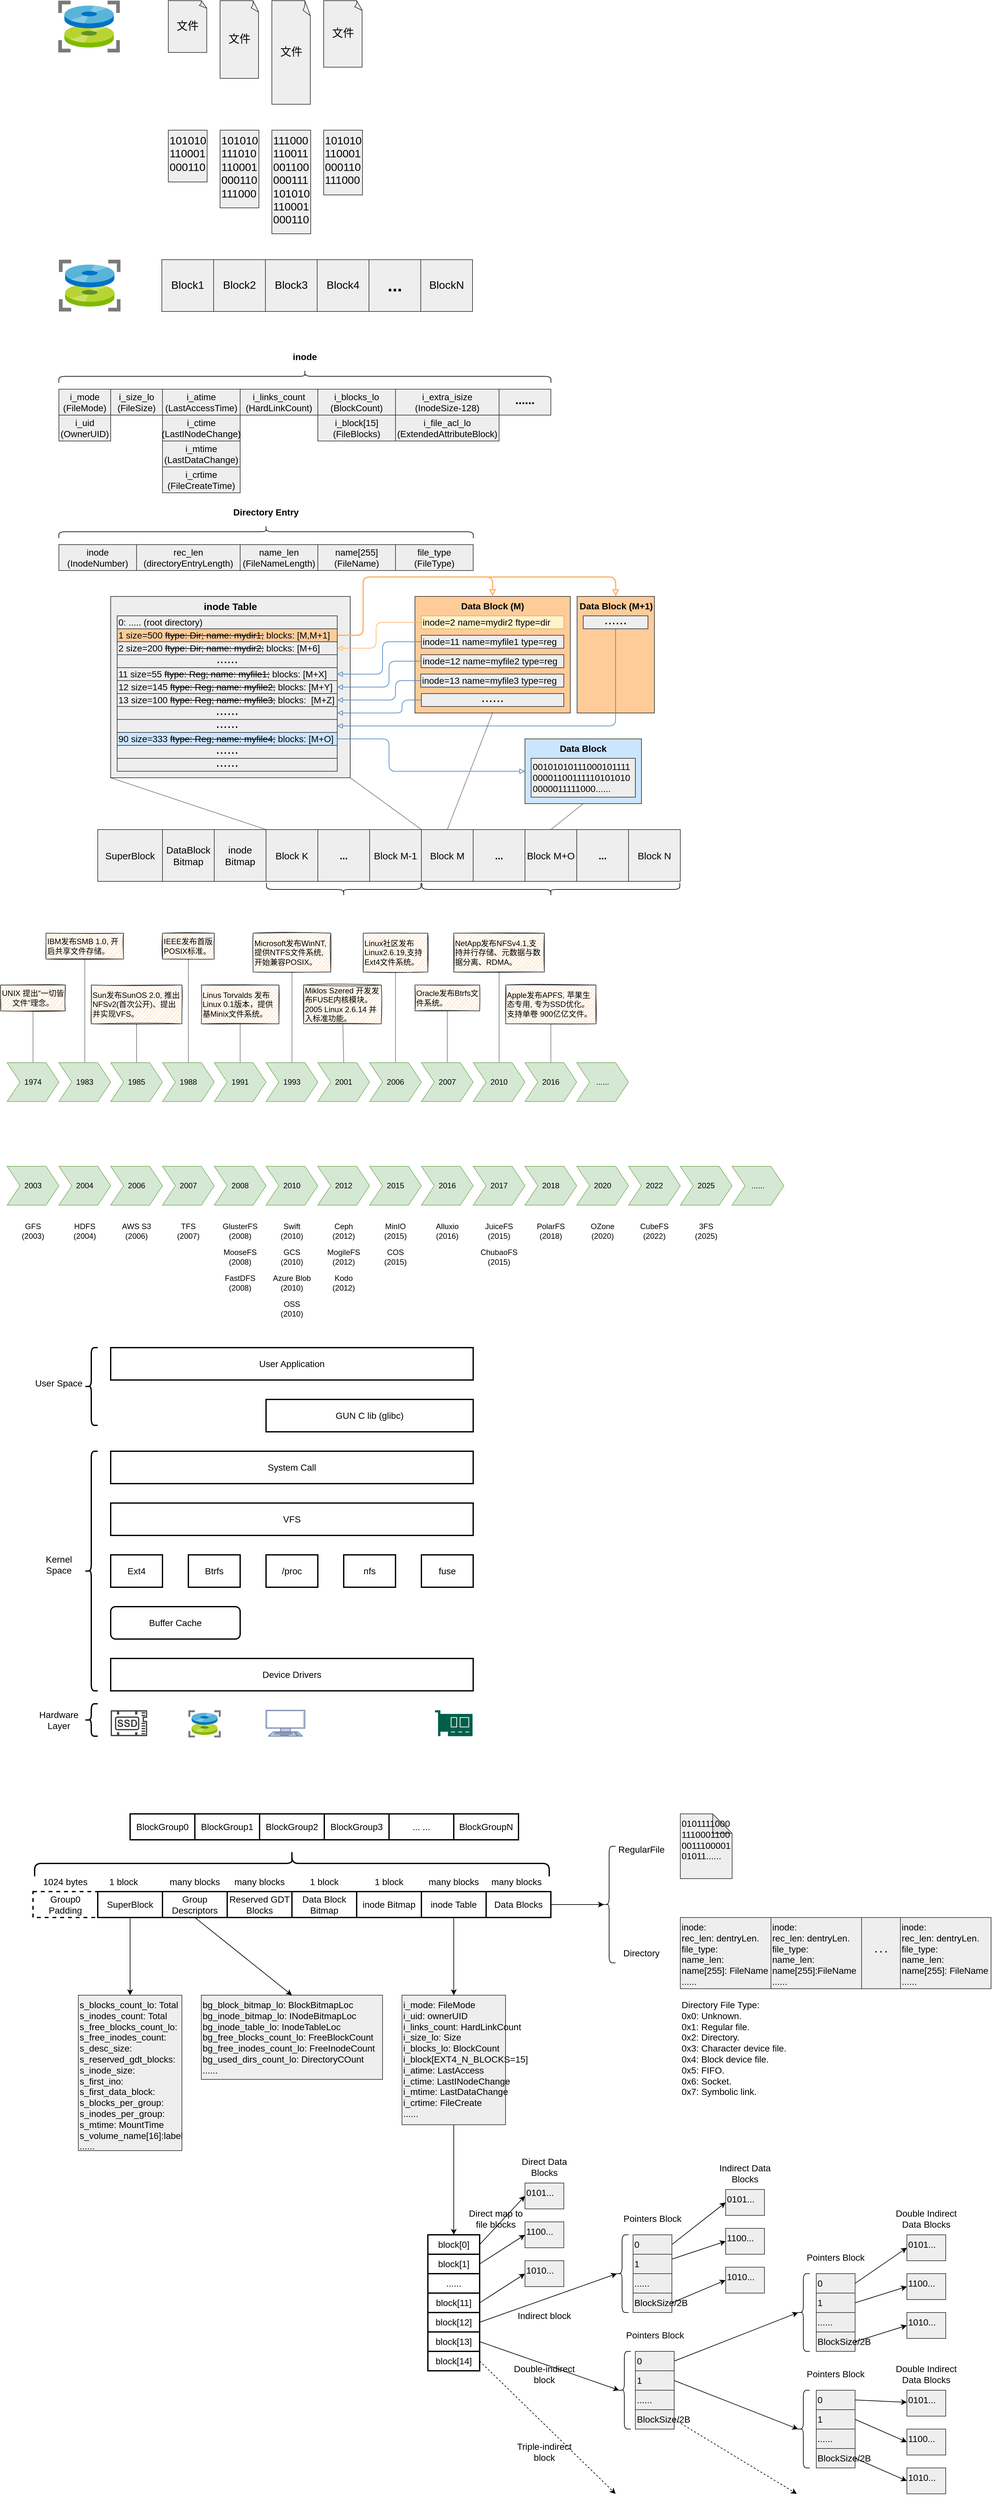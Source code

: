 <mxfile version="15.8.7" type="device"><diagram id="xLZwLdsmPBUu1lq8V1ux" name="Page-1"><mxGraphModel dx="1828" dy="3019" grid="1" gridSize="10" guides="1" tooltips="1" connect="1" arrows="1" fold="1" page="1" pageScale="1" pageWidth="827" pageHeight="1169" math="0" shadow="0"><root><mxCell id="0"/><mxCell id="1" parent="0"/><mxCell id="uOI6TBiiWPIxspWyjKTz-347" value="Data Block (M)" style="rounded=0;whiteSpace=wrap;html=1;shadow=0;glass=0;labelBackgroundColor=none;sketch=0;fontSize=14;strokeWidth=1;fillColor=#ffcc99;strokeColor=#36393d;align=center;verticalAlign=top;fontStyle=1" vertex="1" parent="1"><mxGeometry x="630" y="-600" width="240" height="180" as="geometry"/></mxCell><mxCell id="uOI6TBiiWPIxspWyjKTz-343" value="inode Table" style="rounded=0;whiteSpace=wrap;html=1;shadow=0;glass=0;labelBackgroundColor=none;sketch=0;fontSize=15;strokeWidth=1;fillColor=#eeeeee;strokeColor=#36393d;align=center;verticalAlign=top;fontStyle=1" vertex="1" parent="1"><mxGeometry x="160" y="-600" width="370" height="280" as="geometry"/></mxCell><mxCell id="uOI6TBiiWPIxspWyjKTz-1" value="2003" style="shape=step;perimeter=stepPerimeter;whiteSpace=wrap;html=1;fixedSize=1;fillColor=#d5e8d4;strokeColor=#82b366;" vertex="1" parent="1"><mxGeometry y="280" width="80" height="60" as="geometry"/></mxCell><mxCell id="uOI6TBiiWPIxspWyjKTz-5" value="2004" style="shape=step;perimeter=stepPerimeter;whiteSpace=wrap;html=1;fixedSize=1;fillColor=#d5e8d4;strokeColor=#82b366;" vertex="1" parent="1"><mxGeometry x="80" y="280" width="80" height="60" as="geometry"/></mxCell><mxCell id="uOI6TBiiWPIxspWyjKTz-6" value="2007" style="shape=step;perimeter=stepPerimeter;whiteSpace=wrap;html=1;fixedSize=1;fillColor=#d5e8d4;strokeColor=#82b366;" vertex="1" parent="1"><mxGeometry x="240" y="280" width="80" height="60" as="geometry"/></mxCell><mxCell id="uOI6TBiiWPIxspWyjKTz-7" value="2008" style="shape=step;perimeter=stepPerimeter;whiteSpace=wrap;html=1;fixedSize=1;fillColor=#d5e8d4;strokeColor=#82b366;" vertex="1" parent="1"><mxGeometry x="320" y="280" width="80" height="60" as="geometry"/></mxCell><mxCell id="uOI6TBiiWPIxspWyjKTz-8" value="2010" style="shape=step;perimeter=stepPerimeter;whiteSpace=wrap;html=1;fixedSize=1;fillColor=#d5e8d4;strokeColor=#82b366;" vertex="1" parent="1"><mxGeometry x="400" y="280" width="80" height="60" as="geometry"/></mxCell><mxCell id="uOI6TBiiWPIxspWyjKTz-9" value="2012" style="shape=step;perimeter=stepPerimeter;whiteSpace=wrap;html=1;fixedSize=1;fillColor=#d5e8d4;strokeColor=#82b366;" vertex="1" parent="1"><mxGeometry x="480" y="280" width="80" height="60" as="geometry"/></mxCell><mxCell id="uOI6TBiiWPIxspWyjKTz-10" value="2015" style="shape=step;perimeter=stepPerimeter;whiteSpace=wrap;html=1;fixedSize=1;fillColor=#d5e8d4;strokeColor=#82b366;" vertex="1" parent="1"><mxGeometry x="560" y="280" width="80" height="60" as="geometry"/></mxCell><mxCell id="uOI6TBiiWPIxspWyjKTz-11" value="2017" style="shape=step;perimeter=stepPerimeter;whiteSpace=wrap;html=1;fixedSize=1;fillColor=#d5e8d4;strokeColor=#82b366;" vertex="1" parent="1"><mxGeometry x="720" y="280" width="80" height="60" as="geometry"/></mxCell><mxCell id="uOI6TBiiWPIxspWyjKTz-12" value="2018" style="shape=step;perimeter=stepPerimeter;whiteSpace=wrap;html=1;fixedSize=1;fillColor=#d5e8d4;strokeColor=#82b366;" vertex="1" parent="1"><mxGeometry x="800" y="280" width="80" height="60" as="geometry"/></mxCell><mxCell id="uOI6TBiiWPIxspWyjKTz-13" value="2020" style="shape=step;perimeter=stepPerimeter;whiteSpace=wrap;html=1;fixedSize=1;fillColor=#d5e8d4;strokeColor=#82b366;" vertex="1" parent="1"><mxGeometry x="880" y="280" width="80" height="60" as="geometry"/></mxCell><mxCell id="uOI6TBiiWPIxspWyjKTz-14" value="2025" style="shape=step;perimeter=stepPerimeter;whiteSpace=wrap;html=1;fixedSize=1;fillColor=#d5e8d4;strokeColor=#82b366;" vertex="1" parent="1"><mxGeometry x="1040" y="280" width="80" height="60" as="geometry"/></mxCell><mxCell id="uOI6TBiiWPIxspWyjKTz-17" value="GFS&lt;br&gt;(2003)" style="text;html=1;strokeColor=none;fillColor=none;align=center;verticalAlign=middle;whiteSpace=wrap;rounded=0;" vertex="1" parent="1"><mxGeometry y="360" width="80" height="40" as="geometry"/></mxCell><mxCell id="uOI6TBiiWPIxspWyjKTz-18" value="3FS&lt;br&gt;(2025)" style="text;html=1;strokeColor=none;fillColor=none;align=center;verticalAlign=middle;whiteSpace=wrap;rounded=0;" vertex="1" parent="1"><mxGeometry x="1040" y="360" width="80" height="40" as="geometry"/></mxCell><mxCell id="uOI6TBiiWPIxspWyjKTz-19" value="HDFS&lt;br&gt;(2004)" style="text;html=1;strokeColor=none;fillColor=none;align=center;verticalAlign=middle;whiteSpace=wrap;rounded=0;" vertex="1" parent="1"><mxGeometry x="80" y="360" width="80" height="40" as="geometry"/></mxCell><mxCell id="uOI6TBiiWPIxspWyjKTz-20" value="TFS&lt;br&gt;(2007)" style="text;html=1;strokeColor=none;fillColor=none;align=center;verticalAlign=middle;whiteSpace=wrap;rounded=0;" vertex="1" parent="1"><mxGeometry x="240" y="360" width="80" height="40" as="geometry"/></mxCell><mxCell id="uOI6TBiiWPIxspWyjKTz-21" value="GlusterFS&lt;br&gt;(2008)" style="text;html=1;strokeColor=none;fillColor=none;align=center;verticalAlign=middle;whiteSpace=wrap;rounded=0;" vertex="1" parent="1"><mxGeometry x="320" y="360" width="80" height="40" as="geometry"/></mxCell><mxCell id="uOI6TBiiWPIxspWyjKTz-22" value="MooseFS&lt;br&gt;(2008)" style="text;html=1;strokeColor=none;fillColor=none;align=center;verticalAlign=middle;whiteSpace=wrap;rounded=0;" vertex="1" parent="1"><mxGeometry x="320" y="400" width="80" height="40" as="geometry"/></mxCell><mxCell id="uOI6TBiiWPIxspWyjKTz-23" value="FastDFS&lt;br&gt;(2008)" style="text;html=1;strokeColor=none;fillColor=none;align=center;verticalAlign=middle;whiteSpace=wrap;rounded=0;" vertex="1" parent="1"><mxGeometry x="320" y="440" width="80" height="40" as="geometry"/></mxCell><mxCell id="uOI6TBiiWPIxspWyjKTz-24" value="Swift&lt;br&gt;(2010)" style="text;html=1;strokeColor=none;fillColor=none;align=center;verticalAlign=middle;whiteSpace=wrap;rounded=0;" vertex="1" parent="1"><mxGeometry x="400" y="360" width="80" height="40" as="geometry"/></mxCell><mxCell id="uOI6TBiiWPIxspWyjKTz-25" value="Ceph&lt;br&gt;(2012)" style="text;html=1;strokeColor=none;fillColor=none;align=center;verticalAlign=middle;whiteSpace=wrap;rounded=0;labelBackgroundColor=default;" vertex="1" parent="1"><mxGeometry x="480" y="360" width="80" height="40" as="geometry"/></mxCell><mxCell id="uOI6TBiiWPIxspWyjKTz-26" value="MogileFS&lt;br&gt;(2012)" style="text;html=1;strokeColor=none;fillColor=none;align=center;verticalAlign=middle;whiteSpace=wrap;rounded=0;" vertex="1" parent="1"><mxGeometry x="480" y="400" width="80" height="40" as="geometry"/></mxCell><mxCell id="uOI6TBiiWPIxspWyjKTz-27" value="MinIO&lt;br&gt;(2015)" style="text;html=1;strokeColor=none;fillColor=none;align=center;verticalAlign=middle;whiteSpace=wrap;rounded=0;" vertex="1" parent="1"><mxGeometry x="560" y="360" width="80" height="40" as="geometry"/></mxCell><mxCell id="uOI6TBiiWPIxspWyjKTz-28" value="JuiceFS&lt;br&gt;(2015)" style="text;html=1;strokeColor=none;fillColor=none;align=center;verticalAlign=middle;whiteSpace=wrap;rounded=0;" vertex="1" parent="1"><mxGeometry x="720" y="360" width="80" height="40" as="geometry"/></mxCell><mxCell id="uOI6TBiiWPIxspWyjKTz-29" value="ChubaoFS&lt;br&gt;(2015)" style="text;html=1;strokeColor=none;fillColor=none;align=center;verticalAlign=middle;whiteSpace=wrap;rounded=0;" vertex="1" parent="1"><mxGeometry x="720" y="400" width="80" height="40" as="geometry"/></mxCell><mxCell id="uOI6TBiiWPIxspWyjKTz-30" value="PolarFS&lt;br&gt;(2018)" style="text;html=1;strokeColor=none;fillColor=none;align=center;verticalAlign=middle;whiteSpace=wrap;rounded=0;" vertex="1" parent="1"><mxGeometry x="800" y="360" width="80" height="40" as="geometry"/></mxCell><mxCell id="uOI6TBiiWPIxspWyjKTz-31" value="OZone&lt;br&gt;(2020)" style="text;html=1;strokeColor=none;fillColor=none;align=center;verticalAlign=middle;whiteSpace=wrap;rounded=0;" vertex="1" parent="1"><mxGeometry x="880" y="360" width="80" height="40" as="geometry"/></mxCell><mxCell id="uOI6TBiiWPIxspWyjKTz-32" value="2006" style="shape=step;perimeter=stepPerimeter;whiteSpace=wrap;html=1;fixedSize=1;fillColor=#d5e8d4;strokeColor=#82b366;" vertex="1" parent="1"><mxGeometry x="160" y="280" width="80" height="60" as="geometry"/></mxCell><mxCell id="uOI6TBiiWPIxspWyjKTz-33" value="AWS S3&lt;br&gt;(2006)" style="text;html=1;strokeColor=none;fillColor=none;align=center;verticalAlign=middle;whiteSpace=wrap;rounded=0;" vertex="1" parent="1"><mxGeometry x="160" y="360" width="80" height="40" as="geometry"/></mxCell><mxCell id="uOI6TBiiWPIxspWyjKTz-34" value="GCS&lt;br&gt;(2010)" style="text;html=1;strokeColor=none;fillColor=none;align=center;verticalAlign=middle;whiteSpace=wrap;rounded=0;" vertex="1" parent="1"><mxGeometry x="400" y="400" width="80" height="40" as="geometry"/></mxCell><mxCell id="uOI6TBiiWPIxspWyjKTz-35" value="2016" style="shape=step;perimeter=stepPerimeter;whiteSpace=wrap;html=1;fixedSize=1;fillColor=#d5e8d4;strokeColor=#82b366;" vertex="1" parent="1"><mxGeometry x="640" y="280" width="80" height="60" as="geometry"/></mxCell><mxCell id="uOI6TBiiWPIxspWyjKTz-36" value="Alluxio&lt;br&gt;(2016)" style="text;html=1;strokeColor=none;fillColor=none;align=center;verticalAlign=middle;whiteSpace=wrap;rounded=0;" vertex="1" parent="1"><mxGeometry x="640" y="360" width="80" height="40" as="geometry"/></mxCell><mxCell id="uOI6TBiiWPIxspWyjKTz-37" value="Azure Blob&lt;br&gt;(2010)" style="text;html=1;strokeColor=none;fillColor=none;align=center;verticalAlign=middle;whiteSpace=wrap;rounded=0;" vertex="1" parent="1"><mxGeometry x="400" y="440" width="80" height="40" as="geometry"/></mxCell><mxCell id="uOI6TBiiWPIxspWyjKTz-38" value="COS&lt;br&gt;(2015)" style="text;html=1;strokeColor=none;fillColor=none;align=center;verticalAlign=middle;whiteSpace=wrap;rounded=0;" vertex="1" parent="1"><mxGeometry x="560" y="400" width="80" height="40" as="geometry"/></mxCell><mxCell id="uOI6TBiiWPIxspWyjKTz-39" value="Kodo&lt;br&gt;(2012)" style="text;html=1;strokeColor=none;fillColor=none;align=center;verticalAlign=middle;whiteSpace=wrap;rounded=0;labelBackgroundColor=default;" vertex="1" parent="1"><mxGeometry x="480" y="440" width="80" height="40" as="geometry"/></mxCell><mxCell id="uOI6TBiiWPIxspWyjKTz-248" style="edgeStyle=none;rounded=0;orthogonalLoop=1;jettySize=auto;html=1;exitX=0.5;exitY=0;exitDx=0;exitDy=0;entryX=0.5;entryY=1;entryDx=0;entryDy=0;dashed=1;dashPattern=1 1;fontSize=14;endArrow=none;endFill=0;" edge="1" parent="1" source="uOI6TBiiWPIxspWyjKTz-40" target="uOI6TBiiWPIxspWyjKTz-41"><mxGeometry relative="1" as="geometry"/></mxCell><mxCell id="uOI6TBiiWPIxspWyjKTz-40" value="1974" style="shape=step;perimeter=stepPerimeter;whiteSpace=wrap;html=1;fixedSize=1;fillColor=#d5e8d4;strokeColor=#82b366;" vertex="1" parent="1"><mxGeometry y="120" width="80" height="60" as="geometry"/></mxCell><mxCell id="uOI6TBiiWPIxspWyjKTz-41" value="UNIX 提出“一切皆文件”理念。" style="text;html=1;strokeColor=#36393d;fillColor=#ffcc99;align=center;verticalAlign=middle;whiteSpace=wrap;rounded=0;sketch=1;" vertex="1" parent="1"><mxGeometry x="-10" width="100" height="40" as="geometry"/></mxCell><mxCell id="uOI6TBiiWPIxspWyjKTz-253" style="edgeStyle=none;rounded=0;orthogonalLoop=1;jettySize=auto;html=1;exitX=0.5;exitY=0;exitDx=0;exitDy=0;entryX=0.5;entryY=1;entryDx=0;entryDy=0;dashed=1;dashPattern=1 1;fontSize=14;endArrow=none;endFill=0;" edge="1" parent="1" source="uOI6TBiiWPIxspWyjKTz-42" target="uOI6TBiiWPIxspWyjKTz-252"><mxGeometry relative="1" as="geometry"/></mxCell><mxCell id="uOI6TBiiWPIxspWyjKTz-42" value="1988" style="shape=step;perimeter=stepPerimeter;whiteSpace=wrap;html=1;fixedSize=1;fillColor=#d5e8d4;strokeColor=#82b366;" vertex="1" parent="1"><mxGeometry x="240" y="120" width="80" height="60" as="geometry"/></mxCell><mxCell id="uOI6TBiiWPIxspWyjKTz-255" style="edgeStyle=none;rounded=0;orthogonalLoop=1;jettySize=auto;html=1;exitX=0.5;exitY=0;exitDx=0;exitDy=0;entryX=0.5;entryY=1;entryDx=0;entryDy=0;dashed=1;dashPattern=1 1;fontSize=14;endArrow=none;endFill=0;" edge="1" parent="1" source="uOI6TBiiWPIxspWyjKTz-43" target="uOI6TBiiWPIxspWyjKTz-254"><mxGeometry relative="1" as="geometry"/></mxCell><mxCell id="uOI6TBiiWPIxspWyjKTz-43" value="1991" style="shape=step;perimeter=stepPerimeter;whiteSpace=wrap;html=1;fixedSize=1;fillColor=#d5e8d4;strokeColor=#82b366;" vertex="1" parent="1"><mxGeometry x="320" y="120" width="80" height="60" as="geometry"/></mxCell><mxCell id="uOI6TBiiWPIxspWyjKTz-47" value="OSS&lt;br&gt;(2010)" style="text;html=1;strokeColor=none;fillColor=none;align=center;verticalAlign=middle;whiteSpace=wrap;rounded=0;" vertex="1" parent="1"><mxGeometry x="400" y="480" width="80" height="40" as="geometry"/></mxCell><mxCell id="uOI6TBiiWPIxspWyjKTz-50" value="VFS" style="rounded=0;whiteSpace=wrap;html=1;labelBackgroundColor=none;strokeWidth=2;fontSize=14;" vertex="1" parent="1"><mxGeometry x="160" y="800" width="560" height="50" as="geometry"/></mxCell><mxCell id="uOI6TBiiWPIxspWyjKTz-51" value="&lt;div style=&quot;text-align: left; font-size: 14px;&quot;&gt;&lt;span style=&quot;font-size: 14px;&quot;&gt;Btrfs&lt;/span&gt;&lt;/div&gt;" style="rounded=0;whiteSpace=wrap;html=1;labelBackgroundColor=none;strokeWidth=2;fontSize=14;" vertex="1" parent="1"><mxGeometry x="280" y="880" width="80" height="50" as="geometry"/></mxCell><mxCell id="uOI6TBiiWPIxspWyjKTz-52" value="nfs" style="rounded=0;whiteSpace=wrap;html=1;labelBackgroundColor=none;strokeWidth=2;fontSize=14;" vertex="1" parent="1"><mxGeometry x="520" y="880" width="80" height="50" as="geometry"/></mxCell><mxCell id="uOI6TBiiWPIxspWyjKTz-53" value="/proc" style="rounded=0;whiteSpace=wrap;html=1;labelBackgroundColor=none;strokeWidth=2;fontSize=14;" vertex="1" parent="1"><mxGeometry x="400" y="880" width="80" height="50" as="geometry"/></mxCell><mxCell id="uOI6TBiiWPIxspWyjKTz-58" value="User Application" style="rounded=0;whiteSpace=wrap;html=1;labelBackgroundColor=none;strokeWidth=2;fontSize=14;" vertex="1" parent="1"><mxGeometry x="160" y="560" width="560" height="50" as="geometry"/></mxCell><mxCell id="uOI6TBiiWPIxspWyjKTz-59" value="GUN C lib (glibc)" style="rounded=0;whiteSpace=wrap;html=1;labelBackgroundColor=none;strokeWidth=2;fontSize=14;" vertex="1" parent="1"><mxGeometry x="400" y="640" width="320" height="50" as="geometry"/></mxCell><mxCell id="uOI6TBiiWPIxspWyjKTz-60" value="System Call" style="rounded=0;whiteSpace=wrap;html=1;labelBackgroundColor=none;strokeWidth=2;fontSize=14;" vertex="1" parent="1"><mxGeometry x="160" y="720" width="560" height="50" as="geometry"/></mxCell><mxCell id="uOI6TBiiWPIxspWyjKTz-61" value="Device Drivers" style="rounded=0;whiteSpace=wrap;html=1;labelBackgroundColor=none;strokeWidth=2;fontSize=14;" vertex="1" parent="1"><mxGeometry x="160" y="1040" width="560" height="50" as="geometry"/></mxCell><mxCell id="uOI6TBiiWPIxspWyjKTz-62" value="Buffer Cache" style="rounded=1;whiteSpace=wrap;html=1;labelBackgroundColor=none;strokeWidth=2;fontSize=14;" vertex="1" parent="1"><mxGeometry x="160" y="960" width="200" height="50" as="geometry"/></mxCell><mxCell id="uOI6TBiiWPIxspWyjKTz-63" value="&lt;div style=&quot;text-align: left; font-size: 14px;&quot;&gt;&lt;span style=&quot;font-size: 14px;&quot;&gt;Ext4&lt;/span&gt;&lt;/div&gt;" style="rounded=0;whiteSpace=wrap;html=1;labelBackgroundColor=none;strokeWidth=2;fontSize=14;" vertex="1" parent="1"><mxGeometry x="160" y="880" width="80" height="50" as="geometry"/></mxCell><mxCell id="uOI6TBiiWPIxspWyjKTz-65" value="" style="sketch=0;aspect=fixed;html=1;points=[];align=center;image;fontSize=14;image=img/lib/mscae/MD_snapshot.svg;labelBackgroundColor=none;fillColor=none;strokeWidth=2;" vertex="1" parent="1"><mxGeometry x="280" y="1120" width="50" height="42" as="geometry"/></mxCell><mxCell id="uOI6TBiiWPIxspWyjKTz-66" value="" style="sketch=0;pointerEvents=1;shadow=0;dashed=0;html=1;strokeColor=none;fillColor=#434445;aspect=fixed;labelPosition=center;verticalLabelPosition=bottom;verticalAlign=top;align=center;outlineConnect=0;shape=mxgraph.vvd.ssd;labelBackgroundColor=none;strokeWidth=2;fontSize=14;" vertex="1" parent="1"><mxGeometry x="160" y="1120" width="56.34" height="40" as="geometry"/></mxCell><mxCell id="uOI6TBiiWPIxspWyjKTz-67" value="" style="sketch=0;pointerEvents=1;shadow=0;dashed=0;html=1;strokeColor=none;fillColor=#005F4B;labelPosition=center;verticalLabelPosition=bottom;verticalAlign=top;align=center;outlineConnect=0;shape=mxgraph.veeam2.network_card;labelBackgroundColor=none;strokeWidth=2;fontSize=14;" vertex="1" parent="1"><mxGeometry x="661" y="1120" width="58" height="40" as="geometry"/></mxCell><mxCell id="uOI6TBiiWPIxspWyjKTz-68" value="" style="fontColor=#0066CC;verticalAlign=top;verticalLabelPosition=bottom;labelPosition=center;align=center;html=1;outlineConnect=0;fillColor=#CCCCCC;strokeColor=#6881B3;gradientColor=none;gradientDirection=north;strokeWidth=2;shape=mxgraph.networks.terminal;labelBackgroundColor=none;fontSize=14;" vertex="1" parent="1"><mxGeometry x="400" y="1120" width="60" height="40" as="geometry"/></mxCell><mxCell id="uOI6TBiiWPIxspWyjKTz-69" value="" style="shape=curlyBracket;whiteSpace=wrap;html=1;rounded=1;labelBackgroundColor=none;fillColor=none;size=0.5;strokeWidth=2;fontSize=14;" vertex="1" parent="1"><mxGeometry x="120" y="560" width="20" height="120" as="geometry"/></mxCell><mxCell id="uOI6TBiiWPIxspWyjKTz-70" value="" style="shape=curlyBracket;whiteSpace=wrap;html=1;rounded=1;labelBackgroundColor=none;fillColor=none;strokeWidth=2;fontSize=14;" vertex="1" parent="1"><mxGeometry x="120" y="720" width="20" height="370" as="geometry"/></mxCell><mxCell id="uOI6TBiiWPIxspWyjKTz-72" value="User Space" style="text;html=1;strokeColor=none;fillColor=none;align=center;verticalAlign=middle;whiteSpace=wrap;rounded=0;labelBackgroundColor=none;strokeWidth=2;fontSize=14;" vertex="1" parent="1"><mxGeometry x="40" y="600" width="80" height="30" as="geometry"/></mxCell><mxCell id="uOI6TBiiWPIxspWyjKTz-73" value="Kernel Space" style="text;html=1;strokeColor=none;fillColor=none;align=center;verticalAlign=middle;whiteSpace=wrap;rounded=0;labelBackgroundColor=none;strokeWidth=2;fontSize=14;" vertex="1" parent="1"><mxGeometry x="40" y="880" width="80" height="30" as="geometry"/></mxCell><mxCell id="uOI6TBiiWPIxspWyjKTz-76" value="" style="shape=curlyBracket;whiteSpace=wrap;html=1;rounded=1;labelBackgroundColor=none;fillColor=none;size=0.5;strokeWidth=2;fontSize=14;" vertex="1" parent="1"><mxGeometry x="120" y="1110" width="20" height="50" as="geometry"/></mxCell><mxCell id="uOI6TBiiWPIxspWyjKTz-77" value="Hardware Layer" style="text;html=1;strokeColor=none;fillColor=none;align=center;verticalAlign=middle;whiteSpace=wrap;rounded=0;labelBackgroundColor=none;strokeWidth=2;fontSize=14;" vertex="1" parent="1"><mxGeometry x="40" y="1120" width="80" height="30" as="geometry"/></mxCell><mxCell id="uOI6TBiiWPIxspWyjKTz-79" value="BlockGroup0" style="rounded=0;whiteSpace=wrap;html=1;labelBackgroundColor=none;fontSize=14;strokeWidth=2;" vertex="1" parent="1"><mxGeometry x="190" y="1280" width="100" height="40" as="geometry"/></mxCell><mxCell id="uOI6TBiiWPIxspWyjKTz-84" value="BlockGroup1" style="rounded=0;whiteSpace=wrap;html=1;labelBackgroundColor=none;fontSize=14;strokeWidth=2;" vertex="1" parent="1"><mxGeometry x="290" y="1280" width="100" height="40" as="geometry"/></mxCell><mxCell id="uOI6TBiiWPIxspWyjKTz-85" value="BlockGroup2" style="rounded=0;whiteSpace=wrap;html=1;labelBackgroundColor=none;fontSize=14;strokeWidth=2;" vertex="1" parent="1"><mxGeometry x="390" y="1280" width="100" height="40" as="geometry"/></mxCell><mxCell id="uOI6TBiiWPIxspWyjKTz-86" value="... ..." style="rounded=0;whiteSpace=wrap;html=1;labelBackgroundColor=none;fontSize=14;strokeWidth=2;" vertex="1" parent="1"><mxGeometry x="590" y="1280" width="100" height="40" as="geometry"/></mxCell><mxCell id="uOI6TBiiWPIxspWyjKTz-87" value="BlockGroupN" style="rounded=0;whiteSpace=wrap;html=1;labelBackgroundColor=none;fontSize=14;strokeWidth=2;" vertex="1" parent="1"><mxGeometry x="690" y="1280" width="100" height="40" as="geometry"/></mxCell><mxCell id="uOI6TBiiWPIxspWyjKTz-88" value="Group0 Padding" style="rounded=0;whiteSpace=wrap;html=1;labelBackgroundColor=none;fontSize=14;strokeWidth=2;dashed=1;" vertex="1" parent="1"><mxGeometry x="40" y="1400" width="100" height="40" as="geometry"/></mxCell><mxCell id="uOI6TBiiWPIxspWyjKTz-89" value="SuperBlock" style="rounded=0;whiteSpace=wrap;html=1;labelBackgroundColor=none;fontSize=14;strokeWidth=2;" vertex="1" parent="1"><mxGeometry x="140" y="1400" width="100" height="40" as="geometry"/></mxCell><mxCell id="uOI6TBiiWPIxspWyjKTz-415" style="edgeStyle=none;rounded=1;sketch=0;orthogonalLoop=1;jettySize=auto;html=1;exitX=0.5;exitY=1;exitDx=0;exitDy=0;entryX=0.5;entryY=0;entryDx=0;entryDy=0;shadow=0;fontSize=17;fontColor=#FFB570;endArrow=classic;endFill=1;strokeColor=#000000;strokeWidth=1;" edge="1" parent="1" source="uOI6TBiiWPIxspWyjKTz-90" target="uOI6TBiiWPIxspWyjKTz-414"><mxGeometry relative="1" as="geometry"/></mxCell><mxCell id="uOI6TBiiWPIxspWyjKTz-90" value="Group Descriptors" style="rounded=0;whiteSpace=wrap;html=1;labelBackgroundColor=none;fontSize=14;strokeWidth=2;" vertex="1" parent="1"><mxGeometry x="240" y="1400" width="100" height="40" as="geometry"/></mxCell><mxCell id="uOI6TBiiWPIxspWyjKTz-91" value="Reserved GDT Blocks" style="rounded=0;whiteSpace=wrap;html=1;labelBackgroundColor=none;fontSize=14;strokeWidth=2;" vertex="1" parent="1"><mxGeometry x="340" y="1400" width="100" height="40" as="geometry"/></mxCell><mxCell id="uOI6TBiiWPIxspWyjKTz-92" value="Data Block Bitmap" style="rounded=0;whiteSpace=wrap;html=1;labelBackgroundColor=none;fontSize=14;strokeWidth=2;" vertex="1" parent="1"><mxGeometry x="440" y="1400" width="100" height="40" as="geometry"/></mxCell><mxCell id="uOI6TBiiWPIxspWyjKTz-120" style="edgeStyle=none;rounded=0;orthogonalLoop=1;jettySize=auto;html=1;exitX=0.5;exitY=1;exitDx=0;exitDy=0;fontSize=14;" edge="1" parent="1" source="uOI6TBiiWPIxspWyjKTz-94" target="uOI6TBiiWPIxspWyjKTz-119"><mxGeometry relative="1" as="geometry"/></mxCell><mxCell id="uOI6TBiiWPIxspWyjKTz-93" value="inode Bitmap" style="rounded=0;whiteSpace=wrap;html=1;labelBackgroundColor=none;fontSize=14;strokeWidth=2;" vertex="1" parent="1"><mxGeometry x="540" y="1400" width="100" height="40" as="geometry"/></mxCell><mxCell id="uOI6TBiiWPIxspWyjKTz-94" value="inode Table" style="rounded=0;whiteSpace=wrap;html=1;labelBackgroundColor=none;fontSize=14;strokeWidth=2;" vertex="1" parent="1"><mxGeometry x="640" y="1400" width="100" height="40" as="geometry"/></mxCell><mxCell id="uOI6TBiiWPIxspWyjKTz-231" style="edgeStyle=none;rounded=0;orthogonalLoop=1;jettySize=auto;html=1;exitX=1;exitY=0.5;exitDx=0;exitDy=0;entryX=0.1;entryY=0.5;entryDx=0;entryDy=0;entryPerimeter=0;fontSize=14;" edge="1" parent="1" source="uOI6TBiiWPIxspWyjKTz-95" target="uOI6TBiiWPIxspWyjKTz-226"><mxGeometry relative="1" as="geometry"/></mxCell><mxCell id="uOI6TBiiWPIxspWyjKTz-95" value="Data Blocks" style="rounded=0;whiteSpace=wrap;html=1;labelBackgroundColor=none;fontSize=14;strokeWidth=2;" vertex="1" parent="1"><mxGeometry x="740" y="1400" width="100" height="40" as="geometry"/></mxCell><mxCell id="uOI6TBiiWPIxspWyjKTz-106" value="1024 bytes" style="text;html=1;align=center;verticalAlign=middle;whiteSpace=wrap;rounded=0;dashed=1;labelBackgroundColor=none;fontSize=14;" vertex="1" parent="1"><mxGeometry x="50" y="1370" width="80" height="30" as="geometry"/></mxCell><mxCell id="uOI6TBiiWPIxspWyjKTz-118" style="rounded=0;orthogonalLoop=1;jettySize=auto;html=1;exitX=0.5;exitY=1;exitDx=0;exitDy=0;fontSize=14;" edge="1" parent="1" source="uOI6TBiiWPIxspWyjKTz-89" target="uOI6TBiiWPIxspWyjKTz-117"><mxGeometry relative="1" as="geometry"/></mxCell><mxCell id="uOI6TBiiWPIxspWyjKTz-107" value="1 block" style="text;html=1;align=center;verticalAlign=middle;whiteSpace=wrap;rounded=0;dashed=1;labelBackgroundColor=none;fontSize=14;" vertex="1" parent="1"><mxGeometry x="140" y="1370" width="80" height="30" as="geometry"/></mxCell><mxCell id="uOI6TBiiWPIxspWyjKTz-108" value="1 block" style="text;html=1;align=center;verticalAlign=middle;whiteSpace=wrap;rounded=0;dashed=1;labelBackgroundColor=none;fontSize=14;" vertex="1" parent="1"><mxGeometry x="450" y="1370" width="80" height="30" as="geometry"/></mxCell><mxCell id="uOI6TBiiWPIxspWyjKTz-109" value="RegularFile" style="text;html=1;align=center;verticalAlign=middle;whiteSpace=wrap;rounded=0;dashed=1;labelBackgroundColor=none;fontSize=14;" vertex="1" parent="1"><mxGeometry x="940" y="1320" width="80" height="30" as="geometry"/></mxCell><mxCell id="uOI6TBiiWPIxspWyjKTz-110" value="many blocks" style="text;html=1;align=center;verticalAlign=middle;whiteSpace=wrap;rounded=0;dashed=1;labelBackgroundColor=none;fontSize=14;" vertex="1" parent="1"><mxGeometry x="650" y="1370" width="80" height="30" as="geometry"/></mxCell><mxCell id="uOI6TBiiWPIxspWyjKTz-111" value="many blocks" style="text;html=1;align=center;verticalAlign=middle;whiteSpace=wrap;rounded=0;dashed=1;labelBackgroundColor=none;fontSize=14;" vertex="1" parent="1"><mxGeometry x="747" y="1370" width="80" height="30" as="geometry"/></mxCell><mxCell id="uOI6TBiiWPIxspWyjKTz-112" value="many blocks" style="text;html=1;align=center;verticalAlign=middle;whiteSpace=wrap;rounded=0;dashed=1;labelBackgroundColor=none;fontSize=14;" vertex="1" parent="1"><mxGeometry x="250" y="1370" width="80" height="30" as="geometry"/></mxCell><mxCell id="uOI6TBiiWPIxspWyjKTz-113" value="many blocks" style="text;html=1;align=center;verticalAlign=middle;whiteSpace=wrap;rounded=0;dashed=1;labelBackgroundColor=none;fontSize=14;" vertex="1" parent="1"><mxGeometry x="350" y="1370" width="80" height="30" as="geometry"/></mxCell><mxCell id="uOI6TBiiWPIxspWyjKTz-114" value="BlockGroup3" style="rounded=0;whiteSpace=wrap;html=1;labelBackgroundColor=none;fontSize=14;strokeWidth=2;" vertex="1" parent="1"><mxGeometry x="490" y="1280" width="100" height="40" as="geometry"/></mxCell><mxCell id="uOI6TBiiWPIxspWyjKTz-115" value="" style="shape=curlyBracket;whiteSpace=wrap;html=1;rounded=1;labelBackgroundColor=none;fontSize=14;strokeWidth=2;fillColor=none;rotation=90;size=0.5;" vertex="1" parent="1"><mxGeometry x="420" y="959" width="40" height="795" as="geometry"/></mxCell><mxCell id="uOI6TBiiWPIxspWyjKTz-117" value="&lt;div&gt;s_blocks_count_lo: Total&lt;/div&gt;&lt;div&gt;s_inodes_count: Total&lt;/div&gt;&lt;div&gt;s_free_blocks_count_lo:&lt;/div&gt;&lt;div&gt;s_free_inodes_count:&amp;nbsp;&lt;/div&gt;&lt;div&gt;s_desc_size:&lt;/div&gt;&lt;div&gt;s_reserved_gdt_blocks:&lt;/div&gt;&lt;div&gt;s_inode_size:&lt;/div&gt;&lt;div&gt;s_first_ino:&lt;/div&gt;&lt;div&gt;s_first_data_block:&lt;/div&gt;&lt;div&gt;s_blocks_per_group:&lt;/div&gt;&lt;div&gt;s_inodes_per_group:&lt;/div&gt;&lt;div&gt;s_mtime: MountTime&lt;/div&gt;&lt;div&gt;s_volume_name[16]:label&lt;/div&gt;&lt;div&gt;......&lt;/div&gt;" style="rounded=0;whiteSpace=wrap;html=1;labelBackgroundColor=none;fontSize=14;strokeWidth=1;fillColor=#eeeeee;strokeColor=#36393d;align=left;verticalAlign=top;" vertex="1" parent="1"><mxGeometry x="110" y="1560" width="160" height="240" as="geometry"/></mxCell><mxCell id="uOI6TBiiWPIxspWyjKTz-221" style="edgeStyle=none;rounded=0;orthogonalLoop=1;jettySize=auto;html=1;exitX=0.5;exitY=1;exitDx=0;exitDy=0;fontSize=14;" edge="1" parent="1" source="uOI6TBiiWPIxspWyjKTz-119" target="uOI6TBiiWPIxspWyjKTz-121"><mxGeometry relative="1" as="geometry"/></mxCell><mxCell id="uOI6TBiiWPIxspWyjKTz-119" value="&lt;div&gt;i_mode: FileMode&lt;/div&gt;&lt;div&gt;i_uid: ownerUID&lt;/div&gt;&lt;div&gt;i_links_count: HardLinkCount&lt;/div&gt;&lt;div&gt;i_size_lo: Size&lt;/div&gt;&lt;div&gt;i_blocks_lo: BlockCount&lt;/div&gt;&lt;div&gt;i_block[EXT4_N_BLOCKS=15]&lt;/div&gt;&lt;div&gt;i_atime: LastAccess&lt;/div&gt;&lt;div&gt;i_ctime: LastINodeChange&lt;/div&gt;&lt;div&gt;i_mtime: LastDataChange&lt;/div&gt;&lt;div&gt;i_crtime: FileCreate&lt;/div&gt;&lt;div&gt;......&lt;/div&gt;" style="rounded=0;whiteSpace=wrap;html=1;labelBackgroundColor=none;fontSize=14;strokeWidth=1;fillColor=#eeeeee;strokeColor=#36393d;align=left;verticalAlign=top;" vertex="1" parent="1"><mxGeometry x="610" y="1560" width="160" height="200" as="geometry"/></mxCell><mxCell id="uOI6TBiiWPIxspWyjKTz-141" style="edgeStyle=none;rounded=0;orthogonalLoop=1;jettySize=auto;html=1;exitX=1;exitY=0.5;exitDx=0;exitDy=0;fontSize=14;entryX=0;entryY=0.5;entryDx=0;entryDy=0;" edge="1" parent="1" source="uOI6TBiiWPIxspWyjKTz-121" target="uOI6TBiiWPIxspWyjKTz-126"><mxGeometry relative="1" as="geometry"/></mxCell><mxCell id="uOI6TBiiWPIxspWyjKTz-121" value="block[0]" style="rounded=0;whiteSpace=wrap;html=1;labelBackgroundColor=none;fontSize=14;strokeWidth=2;" vertex="1" parent="1"><mxGeometry x="650" y="1930" width="80" height="30" as="geometry"/></mxCell><mxCell id="uOI6TBiiWPIxspWyjKTz-140" style="edgeStyle=none;rounded=0;orthogonalLoop=1;jettySize=auto;html=1;exitX=1;exitY=0.5;exitDx=0;exitDy=0;fontSize=14;entryX=0;entryY=0.5;entryDx=0;entryDy=0;" edge="1" parent="1" source="uOI6TBiiWPIxspWyjKTz-122" target="uOI6TBiiWPIxspWyjKTz-127"><mxGeometry relative="1" as="geometry"/></mxCell><mxCell id="uOI6TBiiWPIxspWyjKTz-122" value="block[1]" style="rounded=0;whiteSpace=wrap;html=1;labelBackgroundColor=none;fontSize=14;strokeWidth=2;" vertex="1" parent="1"><mxGeometry x="650" y="1960" width="80" height="30" as="geometry"/></mxCell><mxCell id="uOI6TBiiWPIxspWyjKTz-126" value="0101..." style="rounded=0;whiteSpace=wrap;html=1;labelBackgroundColor=none;fontSize=14;strokeWidth=1;fillColor=#eeeeee;strokeColor=#36393d;align=left;verticalAlign=top;" vertex="1" parent="1"><mxGeometry x="800" y="1850" width="60" height="40" as="geometry"/></mxCell><mxCell id="uOI6TBiiWPIxspWyjKTz-127" value="1100..." style="rounded=0;whiteSpace=wrap;html=1;labelBackgroundColor=none;fontSize=14;strokeWidth=1;fillColor=#eeeeee;strokeColor=#36393d;align=left;verticalAlign=top;" vertex="1" parent="1"><mxGeometry x="800" y="1910" width="60" height="40" as="geometry"/></mxCell><mxCell id="uOI6TBiiWPIxspWyjKTz-129" value="......" style="rounded=0;whiteSpace=wrap;html=1;labelBackgroundColor=none;fontSize=14;strokeWidth=2;" vertex="1" parent="1"><mxGeometry x="650" y="1990" width="80" height="30" as="geometry"/></mxCell><mxCell id="uOI6TBiiWPIxspWyjKTz-139" style="edgeStyle=none;rounded=0;orthogonalLoop=1;jettySize=auto;html=1;exitX=1;exitY=0.5;exitDx=0;exitDy=0;fontSize=14;entryX=0;entryY=0.5;entryDx=0;entryDy=0;" edge="1" parent="1" source="uOI6TBiiWPIxspWyjKTz-130" target="uOI6TBiiWPIxspWyjKTz-134"><mxGeometry relative="1" as="geometry"/></mxCell><mxCell id="uOI6TBiiWPIxspWyjKTz-130" value="block[11]" style="rounded=0;whiteSpace=wrap;html=1;labelBackgroundColor=none;fontSize=14;strokeWidth=2;" vertex="1" parent="1"><mxGeometry x="650" y="2020" width="80" height="30" as="geometry"/></mxCell><mxCell id="uOI6TBiiWPIxspWyjKTz-163" style="edgeStyle=none;rounded=0;orthogonalLoop=1;jettySize=auto;html=1;exitX=1;exitY=0.5;exitDx=0;exitDy=0;entryX=0.1;entryY=0.5;entryDx=0;entryDy=0;entryPerimeter=0;fontSize=14;" edge="1" parent="1" source="uOI6TBiiWPIxspWyjKTz-131" target="uOI6TBiiWPIxspWyjKTz-162"><mxGeometry relative="1" as="geometry"/></mxCell><mxCell id="uOI6TBiiWPIxspWyjKTz-131" value="block[12]" style="rounded=0;whiteSpace=wrap;html=1;labelBackgroundColor=none;fontSize=14;strokeWidth=2;" vertex="1" parent="1"><mxGeometry x="650" y="2050" width="80" height="30" as="geometry"/></mxCell><mxCell id="uOI6TBiiWPIxspWyjKTz-171" style="edgeStyle=none;rounded=0;orthogonalLoop=1;jettySize=auto;html=1;exitX=1;exitY=0.5;exitDx=0;exitDy=0;entryX=0.1;entryY=0.5;entryDx=0;entryDy=0;entryPerimeter=0;fontSize=14;" edge="1" parent="1" source="uOI6TBiiWPIxspWyjKTz-132" target="uOI6TBiiWPIxspWyjKTz-190"><mxGeometry relative="1" as="geometry"><mxPoint x="942" y="2205" as="targetPoint"/></mxGeometry></mxCell><mxCell id="uOI6TBiiWPIxspWyjKTz-132" value="block[13]" style="rounded=0;whiteSpace=wrap;html=1;labelBackgroundColor=none;fontSize=14;strokeWidth=2;" vertex="1" parent="1"><mxGeometry x="650" y="2080" width="80" height="30" as="geometry"/></mxCell><mxCell id="uOI6TBiiWPIxspWyjKTz-219" style="edgeStyle=none;rounded=0;orthogonalLoop=1;jettySize=auto;html=1;exitX=1;exitY=0.5;exitDx=0;exitDy=0;fontSize=14;dashed=1;" edge="1" parent="1" source="uOI6TBiiWPIxspWyjKTz-133"><mxGeometry relative="1" as="geometry"><mxPoint x="940" y="2330" as="targetPoint"/></mxGeometry></mxCell><mxCell id="uOI6TBiiWPIxspWyjKTz-133" value="block[14]" style="rounded=0;whiteSpace=wrap;html=1;labelBackgroundColor=none;fontSize=14;strokeWidth=2;" vertex="1" parent="1"><mxGeometry x="650" y="2110" width="80" height="30" as="geometry"/></mxCell><mxCell id="uOI6TBiiWPIxspWyjKTz-134" value="1010..." style="rounded=0;whiteSpace=wrap;html=1;labelBackgroundColor=none;fontSize=14;strokeWidth=1;fillColor=#eeeeee;strokeColor=#36393d;align=left;verticalAlign=top;" vertex="1" parent="1"><mxGeometry x="800" y="1970" width="60" height="40" as="geometry"/></mxCell><mxCell id="uOI6TBiiWPIxspWyjKTz-136" value="0101111000&lt;br&gt;1110001100&lt;br&gt;0011100001&lt;br&gt;01011......" style="shape=note;whiteSpace=wrap;html=1;backgroundOutline=1;darkOpacity=0.05;labelBackgroundColor=none;fontSize=14;strokeWidth=1;fillColor=#eeeeee;strokeColor=#36393d;align=left;verticalAlign=top;" vertex="1" parent="1"><mxGeometry x="1040" y="1280" width="80" height="100" as="geometry"/></mxCell><mxCell id="uOI6TBiiWPIxspWyjKTz-138" value="Directory" style="text;html=1;align=center;verticalAlign=middle;whiteSpace=wrap;rounded=0;dashed=1;labelBackgroundColor=none;fontSize=14;" vertex="1" parent="1"><mxGeometry x="940" y="1480" width="80" height="30" as="geometry"/></mxCell><mxCell id="uOI6TBiiWPIxspWyjKTz-143" value="Direct Data Blocks" style="text;html=1;align=center;verticalAlign=middle;whiteSpace=wrap;rounded=0;dashed=1;labelBackgroundColor=none;fontSize=14;" vertex="1" parent="1"><mxGeometry x="780" y="1810" width="100" height="30" as="geometry"/></mxCell><mxCell id="uOI6TBiiWPIxspWyjKTz-156" style="edgeStyle=none;rounded=0;orthogonalLoop=1;jettySize=auto;html=1;exitX=1;exitY=0.5;exitDx=0;exitDy=0;entryX=0;entryY=0.5;entryDx=0;entryDy=0;fontSize=14;" edge="1" parent="1" source="uOI6TBiiWPIxspWyjKTz-146" target="uOI6TBiiWPIxspWyjKTz-152"><mxGeometry relative="1" as="geometry"/></mxCell><mxCell id="uOI6TBiiWPIxspWyjKTz-146" value="0" style="rounded=0;whiteSpace=wrap;html=1;labelBackgroundColor=none;fontSize=14;strokeWidth=1;fillColor=#eeeeee;strokeColor=#36393d;align=left;verticalAlign=top;" vertex="1" parent="1"><mxGeometry x="967" y="1930" width="60" height="30" as="geometry"/></mxCell><mxCell id="uOI6TBiiWPIxspWyjKTz-157" style="edgeStyle=none;rounded=0;orthogonalLoop=1;jettySize=auto;html=1;exitX=1;exitY=0.25;exitDx=0;exitDy=0;entryX=0;entryY=0.5;entryDx=0;entryDy=0;fontSize=14;" edge="1" parent="1" source="uOI6TBiiWPIxspWyjKTz-147" target="uOI6TBiiWPIxspWyjKTz-153"><mxGeometry relative="1" as="geometry"/></mxCell><mxCell id="uOI6TBiiWPIxspWyjKTz-147" value="1" style="rounded=0;whiteSpace=wrap;html=1;labelBackgroundColor=none;fontSize=14;strokeWidth=1;fillColor=#eeeeee;strokeColor=#36393d;align=left;verticalAlign=top;" vertex="1" parent="1"><mxGeometry x="967" y="1960" width="60" height="30" as="geometry"/></mxCell><mxCell id="uOI6TBiiWPIxspWyjKTz-148" value="......" style="rounded=0;whiteSpace=wrap;html=1;labelBackgroundColor=none;fontSize=14;strokeWidth=1;fillColor=#eeeeee;strokeColor=#36393d;align=left;verticalAlign=top;" vertex="1" parent="1"><mxGeometry x="967" y="1990" width="60" height="30" as="geometry"/></mxCell><mxCell id="uOI6TBiiWPIxspWyjKTz-179" style="edgeStyle=none;rounded=0;orthogonalLoop=1;jettySize=auto;html=1;entryX=0;entryY=0.5;entryDx=0;entryDy=0;fontSize=14;exitX=1;exitY=0.5;exitDx=0;exitDy=0;" edge="1" parent="1" source="uOI6TBiiWPIxspWyjKTz-150" target="uOI6TBiiWPIxspWyjKTz-154"><mxGeometry relative="1" as="geometry"><mxPoint x="1030" y="1995" as="sourcePoint"/></mxGeometry></mxCell><mxCell id="uOI6TBiiWPIxspWyjKTz-150" value="BlockSize/2B" style="rounded=0;whiteSpace=wrap;html=1;labelBackgroundColor=none;fontSize=14;strokeWidth=1;fillColor=#eeeeee;strokeColor=#36393d;align=left;verticalAlign=top;" vertex="1" parent="1"><mxGeometry x="967" y="2020" width="60" height="30" as="geometry"/></mxCell><mxCell id="uOI6TBiiWPIxspWyjKTz-151" value="Pointers Block" style="text;html=1;align=center;verticalAlign=middle;whiteSpace=wrap;rounded=0;dashed=1;labelBackgroundColor=none;fontSize=14;" vertex="1" parent="1"><mxGeometry x="947" y="1890" width="100" height="30" as="geometry"/></mxCell><mxCell id="uOI6TBiiWPIxspWyjKTz-152" value="0101..." style="rounded=0;whiteSpace=wrap;html=1;labelBackgroundColor=none;fontSize=14;strokeWidth=1;fillColor=#eeeeee;strokeColor=#36393d;align=left;verticalAlign=top;" vertex="1" parent="1"><mxGeometry x="1110" y="1860" width="60" height="40" as="geometry"/></mxCell><mxCell id="uOI6TBiiWPIxspWyjKTz-153" value="1100..." style="rounded=0;whiteSpace=wrap;html=1;labelBackgroundColor=none;fontSize=14;strokeWidth=1;fillColor=#eeeeee;strokeColor=#36393d;align=left;verticalAlign=top;" vertex="1" parent="1"><mxGeometry x="1110" y="1920" width="60" height="40" as="geometry"/></mxCell><mxCell id="uOI6TBiiWPIxspWyjKTz-154" value="1010..." style="rounded=0;whiteSpace=wrap;html=1;labelBackgroundColor=none;fontSize=14;strokeWidth=1;fillColor=#eeeeee;strokeColor=#36393d;align=left;verticalAlign=top;" vertex="1" parent="1"><mxGeometry x="1110" y="1980" width="60" height="40" as="geometry"/></mxCell><mxCell id="uOI6TBiiWPIxspWyjKTz-155" value="Indirect Data Blocks" style="text;html=1;align=center;verticalAlign=middle;whiteSpace=wrap;rounded=0;dashed=1;labelBackgroundColor=none;fontSize=14;" vertex="1" parent="1"><mxGeometry x="1090" y="1820" width="100" height="30" as="geometry"/></mxCell><mxCell id="uOI6TBiiWPIxspWyjKTz-162" value="" style="shape=curlyBracket;whiteSpace=wrap;html=1;rounded=1;labelBackgroundColor=none;fontSize=14;strokeWidth=1;fillColor=none;" vertex="1" parent="1"><mxGeometry x="940" y="1930" width="20" height="120" as="geometry"/></mxCell><mxCell id="uOI6TBiiWPIxspWyjKTz-197" style="edgeStyle=none;rounded=0;orthogonalLoop=1;jettySize=auto;html=1;exitX=1;exitY=0.5;exitDx=0;exitDy=0;entryX=0.1;entryY=0.5;entryDx=0;entryDy=0;entryPerimeter=0;fontSize=14;" edge="1" parent="1" source="uOI6TBiiWPIxspWyjKTz-185" target="uOI6TBiiWPIxspWyjKTz-196"><mxGeometry relative="1" as="geometry"/></mxCell><mxCell id="uOI6TBiiWPIxspWyjKTz-185" value="0" style="rounded=0;whiteSpace=wrap;html=1;labelBackgroundColor=none;fontSize=14;strokeWidth=1;fillColor=#eeeeee;strokeColor=#36393d;align=left;verticalAlign=top;" vertex="1" parent="1"><mxGeometry x="970.5" y="2110" width="60" height="30" as="geometry"/></mxCell><mxCell id="uOI6TBiiWPIxspWyjKTz-204" style="edgeStyle=none;rounded=0;orthogonalLoop=1;jettySize=auto;html=1;exitX=1;exitY=0.5;exitDx=0;exitDy=0;entryX=0.1;entryY=0.5;entryDx=0;entryDy=0;entryPerimeter=0;fontSize=14;" edge="1" parent="1" source="uOI6TBiiWPIxspWyjKTz-186" target="uOI6TBiiWPIxspWyjKTz-203"><mxGeometry relative="1" as="geometry"/></mxCell><mxCell id="uOI6TBiiWPIxspWyjKTz-186" value="1" style="rounded=0;whiteSpace=wrap;html=1;labelBackgroundColor=none;fontSize=14;strokeWidth=1;fillColor=#eeeeee;strokeColor=#36393d;align=left;verticalAlign=top;" vertex="1" parent="1"><mxGeometry x="970.5" y="2140" width="60" height="30" as="geometry"/></mxCell><mxCell id="uOI6TBiiWPIxspWyjKTz-187" value="......" style="rounded=0;whiteSpace=wrap;html=1;labelBackgroundColor=none;fontSize=14;strokeWidth=1;fillColor=#eeeeee;strokeColor=#36393d;align=left;verticalAlign=top;" vertex="1" parent="1"><mxGeometry x="970.5" y="2170" width="60" height="30" as="geometry"/></mxCell><mxCell id="uOI6TBiiWPIxspWyjKTz-220" style="edgeStyle=none;rounded=0;orthogonalLoop=1;jettySize=auto;html=1;exitX=1;exitY=0.5;exitDx=0;exitDy=0;fontSize=14;dashed=1;" edge="1" parent="1" source="uOI6TBiiWPIxspWyjKTz-188"><mxGeometry relative="1" as="geometry"><mxPoint x="1220.0" y="2330" as="targetPoint"/></mxGeometry></mxCell><mxCell id="uOI6TBiiWPIxspWyjKTz-188" value="BlockSize/2B" style="rounded=0;whiteSpace=wrap;html=1;labelBackgroundColor=none;fontSize=14;strokeWidth=1;fillColor=#eeeeee;strokeColor=#36393d;align=left;verticalAlign=top;" vertex="1" parent="1"><mxGeometry x="970.5" y="2200" width="60" height="30" as="geometry"/></mxCell><mxCell id="uOI6TBiiWPIxspWyjKTz-189" value="Pointers Block" style="text;html=1;align=center;verticalAlign=middle;whiteSpace=wrap;rounded=0;dashed=1;labelBackgroundColor=none;fontSize=14;" vertex="1" parent="1"><mxGeometry x="950.5" y="2070" width="100" height="30" as="geometry"/></mxCell><mxCell id="uOI6TBiiWPIxspWyjKTz-190" value="" style="shape=curlyBracket;whiteSpace=wrap;html=1;rounded=1;labelBackgroundColor=none;fontSize=14;strokeWidth=1;fillColor=none;" vertex="1" parent="1"><mxGeometry x="943.5" y="2110" width="20" height="120" as="geometry"/></mxCell><mxCell id="uOI6TBiiWPIxspWyjKTz-213" style="edgeStyle=none;rounded=0;orthogonalLoop=1;jettySize=auto;html=1;exitX=1;exitY=0.5;exitDx=0;exitDy=0;entryX=0;entryY=0.5;entryDx=0;entryDy=0;fontSize=14;" edge="1" parent="1" source="uOI6TBiiWPIxspWyjKTz-191" target="uOI6TBiiWPIxspWyjKTz-205"><mxGeometry relative="1" as="geometry"/></mxCell><mxCell id="uOI6TBiiWPIxspWyjKTz-191" value="0" style="rounded=0;whiteSpace=wrap;html=1;labelBackgroundColor=none;fontSize=14;strokeWidth=1;fillColor=#eeeeee;strokeColor=#36393d;align=left;verticalAlign=top;" vertex="1" parent="1"><mxGeometry x="1250" y="1990" width="60" height="30" as="geometry"/></mxCell><mxCell id="uOI6TBiiWPIxspWyjKTz-214" style="edgeStyle=none;rounded=0;orthogonalLoop=1;jettySize=auto;html=1;exitX=1;exitY=0.5;exitDx=0;exitDy=0;entryX=0;entryY=0.5;entryDx=0;entryDy=0;fontSize=14;" edge="1" parent="1" source="uOI6TBiiWPIxspWyjKTz-192" target="uOI6TBiiWPIxspWyjKTz-206"><mxGeometry relative="1" as="geometry"/></mxCell><mxCell id="uOI6TBiiWPIxspWyjKTz-192" value="1" style="rounded=0;whiteSpace=wrap;html=1;labelBackgroundColor=none;fontSize=14;strokeWidth=1;fillColor=#eeeeee;strokeColor=#36393d;align=left;verticalAlign=top;" vertex="1" parent="1"><mxGeometry x="1250" y="2020" width="60" height="30" as="geometry"/></mxCell><mxCell id="uOI6TBiiWPIxspWyjKTz-193" value="......" style="rounded=0;whiteSpace=wrap;html=1;labelBackgroundColor=none;fontSize=14;strokeWidth=1;fillColor=#eeeeee;strokeColor=#36393d;align=left;verticalAlign=top;" vertex="1" parent="1"><mxGeometry x="1250" y="2050" width="60" height="30" as="geometry"/></mxCell><mxCell id="uOI6TBiiWPIxspWyjKTz-215" style="edgeStyle=none;rounded=0;orthogonalLoop=1;jettySize=auto;html=1;exitX=1;exitY=0.5;exitDx=0;exitDy=0;entryX=0;entryY=0.5;entryDx=0;entryDy=0;fontSize=14;" edge="1" parent="1" source="uOI6TBiiWPIxspWyjKTz-194" target="uOI6TBiiWPIxspWyjKTz-207"><mxGeometry relative="1" as="geometry"/></mxCell><mxCell id="uOI6TBiiWPIxspWyjKTz-194" value="BlockSize/2B" style="rounded=0;whiteSpace=wrap;html=1;labelBackgroundColor=none;fontSize=14;strokeWidth=1;fillColor=#eeeeee;strokeColor=#36393d;align=left;verticalAlign=top;" vertex="1" parent="1"><mxGeometry x="1250" y="2080" width="60" height="30" as="geometry"/></mxCell><mxCell id="uOI6TBiiWPIxspWyjKTz-195" value="Pointers Block" style="text;html=1;align=center;verticalAlign=middle;whiteSpace=wrap;rounded=0;dashed=1;labelBackgroundColor=none;fontSize=14;" vertex="1" parent="1"><mxGeometry x="1230" y="1950" width="100" height="30" as="geometry"/></mxCell><mxCell id="uOI6TBiiWPIxspWyjKTz-196" value="" style="shape=curlyBracket;whiteSpace=wrap;html=1;rounded=1;labelBackgroundColor=none;fontSize=14;strokeWidth=1;fillColor=none;" vertex="1" parent="1"><mxGeometry x="1220" y="1990" width="20" height="120" as="geometry"/></mxCell><mxCell id="uOI6TBiiWPIxspWyjKTz-216" style="edgeStyle=none;rounded=0;orthogonalLoop=1;jettySize=auto;html=1;exitX=1;exitY=0.5;exitDx=0;exitDy=0;fontSize=14;" edge="1" parent="1" source="uOI6TBiiWPIxspWyjKTz-198" target="uOI6TBiiWPIxspWyjKTz-209"><mxGeometry relative="1" as="geometry"/></mxCell><mxCell id="uOI6TBiiWPIxspWyjKTz-198" value="0" style="rounded=0;whiteSpace=wrap;html=1;labelBackgroundColor=none;fontSize=14;strokeWidth=1;fillColor=#eeeeee;strokeColor=#36393d;align=left;verticalAlign=top;" vertex="1" parent="1"><mxGeometry x="1250" y="2170" width="60" height="30" as="geometry"/></mxCell><mxCell id="uOI6TBiiWPIxspWyjKTz-217" style="edgeStyle=none;rounded=0;orthogonalLoop=1;jettySize=auto;html=1;exitX=1;exitY=0.5;exitDx=0;exitDy=0;entryX=0;entryY=0.5;entryDx=0;entryDy=0;fontSize=14;" edge="1" parent="1" source="uOI6TBiiWPIxspWyjKTz-199" target="uOI6TBiiWPIxspWyjKTz-210"><mxGeometry relative="1" as="geometry"/></mxCell><mxCell id="uOI6TBiiWPIxspWyjKTz-199" value="1" style="rounded=0;whiteSpace=wrap;html=1;labelBackgroundColor=none;fontSize=14;strokeWidth=1;fillColor=#eeeeee;strokeColor=#36393d;align=left;verticalAlign=top;" vertex="1" parent="1"><mxGeometry x="1250" y="2200" width="60" height="30" as="geometry"/></mxCell><mxCell id="uOI6TBiiWPIxspWyjKTz-200" value="......" style="rounded=0;whiteSpace=wrap;html=1;labelBackgroundColor=none;fontSize=14;strokeWidth=1;fillColor=#eeeeee;strokeColor=#36393d;align=left;verticalAlign=top;" vertex="1" parent="1"><mxGeometry x="1250" y="2230" width="60" height="30" as="geometry"/></mxCell><mxCell id="uOI6TBiiWPIxspWyjKTz-218" style="edgeStyle=none;rounded=0;orthogonalLoop=1;jettySize=auto;html=1;exitX=1;exitY=0.5;exitDx=0;exitDy=0;entryX=0;entryY=0.5;entryDx=0;entryDy=0;fontSize=14;" edge="1" parent="1" source="uOI6TBiiWPIxspWyjKTz-201" target="uOI6TBiiWPIxspWyjKTz-211"><mxGeometry relative="1" as="geometry"/></mxCell><mxCell id="uOI6TBiiWPIxspWyjKTz-201" value="BlockSize/2B" style="rounded=0;whiteSpace=wrap;html=1;labelBackgroundColor=none;fontSize=14;strokeWidth=1;fillColor=#eeeeee;strokeColor=#36393d;align=left;verticalAlign=top;" vertex="1" parent="1"><mxGeometry x="1250" y="2260" width="60" height="30" as="geometry"/></mxCell><mxCell id="uOI6TBiiWPIxspWyjKTz-202" value="Pointers Block" style="text;html=1;align=center;verticalAlign=middle;whiteSpace=wrap;rounded=0;dashed=1;labelBackgroundColor=none;fontSize=14;" vertex="1" parent="1"><mxGeometry x="1230" y="2130" width="100" height="30" as="geometry"/></mxCell><mxCell id="uOI6TBiiWPIxspWyjKTz-203" value="" style="shape=curlyBracket;whiteSpace=wrap;html=1;rounded=1;labelBackgroundColor=none;fontSize=14;strokeWidth=1;fillColor=none;" vertex="1" parent="1"><mxGeometry x="1220" y="2170" width="20" height="120" as="geometry"/></mxCell><mxCell id="uOI6TBiiWPIxspWyjKTz-205" value="0101..." style="rounded=0;whiteSpace=wrap;html=1;labelBackgroundColor=none;fontSize=14;strokeWidth=1;fillColor=#eeeeee;strokeColor=#36393d;align=left;verticalAlign=top;" vertex="1" parent="1"><mxGeometry x="1390" y="1930" width="60" height="40" as="geometry"/></mxCell><mxCell id="uOI6TBiiWPIxspWyjKTz-206" value="1100..." style="rounded=0;whiteSpace=wrap;html=1;labelBackgroundColor=none;fontSize=14;strokeWidth=1;fillColor=#eeeeee;strokeColor=#36393d;align=left;verticalAlign=top;" vertex="1" parent="1"><mxGeometry x="1390" y="1990" width="60" height="40" as="geometry"/></mxCell><mxCell id="uOI6TBiiWPIxspWyjKTz-207" value="1010..." style="rounded=0;whiteSpace=wrap;html=1;labelBackgroundColor=none;fontSize=14;strokeWidth=1;fillColor=#eeeeee;strokeColor=#36393d;align=left;verticalAlign=top;" vertex="1" parent="1"><mxGeometry x="1390" y="2050" width="60" height="40" as="geometry"/></mxCell><mxCell id="uOI6TBiiWPIxspWyjKTz-208" value="Double Indirect Data Blocks" style="text;html=1;align=center;verticalAlign=middle;whiteSpace=wrap;rounded=0;dashed=1;labelBackgroundColor=none;fontSize=14;" vertex="1" parent="1"><mxGeometry x="1370" y="1890" width="100" height="30" as="geometry"/></mxCell><mxCell id="uOI6TBiiWPIxspWyjKTz-209" value="0101..." style="rounded=0;whiteSpace=wrap;html=1;labelBackgroundColor=none;fontSize=14;strokeWidth=1;fillColor=#eeeeee;strokeColor=#36393d;align=left;verticalAlign=top;" vertex="1" parent="1"><mxGeometry x="1390" y="2170" width="60" height="40" as="geometry"/></mxCell><mxCell id="uOI6TBiiWPIxspWyjKTz-210" value="1100..." style="rounded=0;whiteSpace=wrap;html=1;labelBackgroundColor=none;fontSize=14;strokeWidth=1;fillColor=#eeeeee;strokeColor=#36393d;align=left;verticalAlign=top;" vertex="1" parent="1"><mxGeometry x="1390" y="2230" width="60" height="40" as="geometry"/></mxCell><mxCell id="uOI6TBiiWPIxspWyjKTz-211" value="1010..." style="rounded=0;whiteSpace=wrap;html=1;labelBackgroundColor=none;fontSize=14;strokeWidth=1;fillColor=#eeeeee;strokeColor=#36393d;align=left;verticalAlign=top;" vertex="1" parent="1"><mxGeometry x="1390" y="2290" width="60" height="40" as="geometry"/></mxCell><mxCell id="uOI6TBiiWPIxspWyjKTz-212" value="Double Indirect Data Blocks" style="text;html=1;align=center;verticalAlign=middle;whiteSpace=wrap;rounded=0;dashed=1;labelBackgroundColor=none;fontSize=14;" vertex="1" parent="1"><mxGeometry x="1370" y="2130" width="100" height="30" as="geometry"/></mxCell><mxCell id="uOI6TBiiWPIxspWyjKTz-222" value="Triple-indirect block" style="text;html=1;align=center;verticalAlign=middle;whiteSpace=wrap;rounded=0;dashed=1;labelBackgroundColor=none;fontSize=14;" vertex="1" parent="1"><mxGeometry x="780" y="2250" width="100" height="30" as="geometry"/></mxCell><mxCell id="uOI6TBiiWPIxspWyjKTz-223" value="Double-indirect block" style="text;html=1;align=center;verticalAlign=middle;whiteSpace=wrap;rounded=0;dashed=1;labelBackgroundColor=none;fontSize=14;" vertex="1" parent="1"><mxGeometry x="780" y="2130" width="100" height="30" as="geometry"/></mxCell><mxCell id="uOI6TBiiWPIxspWyjKTz-224" value="Direct map to file blocks" style="text;html=1;align=center;verticalAlign=middle;whiteSpace=wrap;rounded=0;dashed=1;labelBackgroundColor=none;fontSize=14;" vertex="1" parent="1"><mxGeometry x="710" y="1890" width="90" height="30" as="geometry"/></mxCell><mxCell id="uOI6TBiiWPIxspWyjKTz-225" value="Indirect block" style="text;html=1;align=center;verticalAlign=middle;whiteSpace=wrap;rounded=0;dashed=1;labelBackgroundColor=none;fontSize=14;" vertex="1" parent="1"><mxGeometry x="780" y="2040" width="100" height="30" as="geometry"/></mxCell><mxCell id="uOI6TBiiWPIxspWyjKTz-226" value="" style="shape=curlyBracket;whiteSpace=wrap;html=1;rounded=1;labelBackgroundColor=none;fontSize=14;strokeWidth=1;fillColor=none;" vertex="1" parent="1"><mxGeometry x="920" y="1330" width="20" height="180" as="geometry"/></mxCell><mxCell id="uOI6TBiiWPIxspWyjKTz-227" value="&lt;div&gt;inode:&amp;nbsp;&lt;/div&gt;&lt;div&gt;rec_len: dentryLen.&lt;/div&gt;&lt;div&gt;file_type:&lt;/div&gt;&lt;div&gt;name_len:&lt;/div&gt;&lt;div&gt;name[255]: FileName&lt;/div&gt;&lt;div&gt;......&lt;/div&gt;" style="rounded=0;whiteSpace=wrap;html=1;labelBackgroundColor=none;fontSize=14;strokeWidth=1;fillColor=#eeeeee;strokeColor=#36393d;align=left;verticalAlign=top;" vertex="1" parent="1"><mxGeometry x="1040" y="1440" width="140" height="110" as="geometry"/></mxCell><mxCell id="uOI6TBiiWPIxspWyjKTz-228" value="&lt;div&gt;inode:&amp;nbsp;&lt;/div&gt;&lt;div&gt;rec_len: dentryLen.&lt;/div&gt;&lt;div&gt;file_type:&lt;/div&gt;&lt;div&gt;name_len:&lt;/div&gt;&lt;div&gt;name[255]:FileName&lt;/div&gt;&lt;div&gt;......&lt;/div&gt;" style="rounded=0;whiteSpace=wrap;html=1;labelBackgroundColor=none;fontSize=14;strokeWidth=1;fillColor=#eeeeee;strokeColor=#36393d;align=left;verticalAlign=top;" vertex="1" parent="1"><mxGeometry x="1180" y="1440" width="140" height="110" as="geometry"/></mxCell><mxCell id="uOI6TBiiWPIxspWyjKTz-229" value="&lt;div&gt;inode:&amp;nbsp;&lt;/div&gt;&lt;div&gt;rec_len: dentryLen.&lt;/div&gt;&lt;div&gt;file_type:&lt;/div&gt;&lt;div&gt;name_len:&lt;/div&gt;&lt;div&gt;name[255]: FileName&lt;/div&gt;&lt;div&gt;......&lt;/div&gt;" style="rounded=0;whiteSpace=wrap;html=1;labelBackgroundColor=none;fontSize=14;strokeWidth=1;fillColor=#eeeeee;strokeColor=#36393d;align=left;verticalAlign=top;" vertex="1" parent="1"><mxGeometry x="1380" y="1440" width="140" height="110" as="geometry"/></mxCell><mxCell id="uOI6TBiiWPIxspWyjKTz-230" value="&lt;div&gt;&lt;br&gt;&lt;/div&gt;&lt;div&gt;&lt;br&gt;&lt;/div&gt;&lt;div&gt;&lt;span&gt;. . .&lt;/span&gt;&lt;br&gt;&lt;/div&gt;" style="rounded=0;whiteSpace=wrap;html=1;labelBackgroundColor=none;fontSize=14;strokeWidth=1;fillColor=#eeeeee;strokeColor=#36393d;align=center;verticalAlign=top;fontStyle=1" vertex="1" parent="1"><mxGeometry x="1320" y="1440" width="60" height="110" as="geometry"/></mxCell><mxCell id="uOI6TBiiWPIxspWyjKTz-232" value="Directory File Type:&lt;br&gt;&lt;div&gt;0x0: Unknown.&lt;/div&gt;&lt;div&gt;0x1: Regular file.&lt;/div&gt;&lt;div&gt;0x2: Directory.&lt;/div&gt;&lt;div&gt;0x3: Character device file.&lt;/div&gt;&lt;div&gt;0x4: Block device file.&lt;/div&gt;&lt;div&gt;0x5: FIFO.&lt;/div&gt;&lt;div&gt;0x6: Socket.&lt;/div&gt;&lt;div&gt;0x7: Symbolic link.&lt;/div&gt;" style="text;html=1;strokeColor=none;fillColor=none;align=left;verticalAlign=top;whiteSpace=wrap;rounded=0;labelBackgroundColor=none;fontSize=14;" vertex="1" parent="1"><mxGeometry x="1040" y="1560" width="180" height="160" as="geometry"/></mxCell><mxCell id="uOI6TBiiWPIxspWyjKTz-233" value="1 block" style="text;html=1;align=center;verticalAlign=middle;whiteSpace=wrap;rounded=0;dashed=1;labelBackgroundColor=none;fontSize=14;" vertex="1" parent="1"><mxGeometry x="550" y="1370" width="80" height="30" as="geometry"/></mxCell><mxCell id="uOI6TBiiWPIxspWyjKTz-251" style="edgeStyle=none;rounded=0;orthogonalLoop=1;jettySize=auto;html=1;exitX=0.5;exitY=0;exitDx=0;exitDy=0;entryX=0.5;entryY=1;entryDx=0;entryDy=0;dashed=1;dashPattern=1 1;fontSize=14;endArrow=none;endFill=0;" edge="1" parent="1" source="uOI6TBiiWPIxspWyjKTz-234" target="uOI6TBiiWPIxspWyjKTz-249"><mxGeometry relative="1" as="geometry"/></mxCell><mxCell id="uOI6TBiiWPIxspWyjKTz-234" value="1985" style="shape=step;perimeter=stepPerimeter;whiteSpace=wrap;html=1;fixedSize=1;fillColor=#d5e8d4;strokeColor=#82b366;" vertex="1" parent="1"><mxGeometry x="160" y="120" width="80" height="60" as="geometry"/></mxCell><mxCell id="uOI6TBiiWPIxspWyjKTz-269" style="edgeStyle=none;rounded=0;orthogonalLoop=1;jettySize=auto;html=1;exitX=0.5;exitY=0;exitDx=0;exitDy=0;entryX=0.5;entryY=1;entryDx=0;entryDy=0;dashed=1;dashPattern=1 1;fontSize=14;endArrow=none;endFill=0;" edge="1" parent="1" source="uOI6TBiiWPIxspWyjKTz-237" target="uOI6TBiiWPIxspWyjKTz-268"><mxGeometry relative="1" as="geometry"/></mxCell><mxCell id="uOI6TBiiWPIxspWyjKTz-237" value="2010" style="shape=step;perimeter=stepPerimeter;whiteSpace=wrap;html=1;fixedSize=1;fillColor=#d5e8d4;strokeColor=#82b366;" vertex="1" parent="1"><mxGeometry x="720" y="120" width="80" height="60" as="geometry"/></mxCell><mxCell id="uOI6TBiiWPIxspWyjKTz-260" style="edgeStyle=none;rounded=0;orthogonalLoop=1;jettySize=auto;html=1;exitX=0.5;exitY=0;exitDx=0;exitDy=0;entryX=0.5;entryY=1;entryDx=0;entryDy=0;dashed=1;dashPattern=1 1;fontSize=14;endArrow=none;endFill=0;" edge="1" parent="1" source="uOI6TBiiWPIxspWyjKTz-240" target="uOI6TBiiWPIxspWyjKTz-259"><mxGeometry relative="1" as="geometry"/></mxCell><mxCell id="uOI6TBiiWPIxspWyjKTz-240" value="2006" style="shape=step;perimeter=stepPerimeter;whiteSpace=wrap;html=1;fixedSize=1;fillColor=#d5e8d4;strokeColor=#82b366;" vertex="1" parent="1"><mxGeometry x="560" y="120" width="80" height="60" as="geometry"/></mxCell><mxCell id="uOI6TBiiWPIxspWyjKTz-247" style="rounded=0;orthogonalLoop=1;jettySize=auto;html=1;exitX=0.5;exitY=0;exitDx=0;exitDy=0;fontSize=14;endArrow=none;endFill=0;dashed=1;dashPattern=1 1;" edge="1" parent="1" source="uOI6TBiiWPIxspWyjKTz-243" target="uOI6TBiiWPIxspWyjKTz-246"><mxGeometry relative="1" as="geometry"/></mxCell><mxCell id="uOI6TBiiWPIxspWyjKTz-243" value="1983" style="shape=step;perimeter=stepPerimeter;whiteSpace=wrap;html=1;fixedSize=1;fillColor=#d5e8d4;strokeColor=#82b366;" vertex="1" parent="1"><mxGeometry x="80" y="120" width="80" height="60" as="geometry"/></mxCell><mxCell id="uOI6TBiiWPIxspWyjKTz-246" value="IBM发布SMB 1.0, 开启共享文件存储。" style="text;html=1;strokeColor=#36393d;fillColor=#ffcc99;align=left;verticalAlign=middle;whiteSpace=wrap;rounded=0;shadow=0;sketch=1;glass=0;" vertex="1" parent="1"><mxGeometry x="60" y="-80" width="120" height="40" as="geometry"/></mxCell><mxCell id="uOI6TBiiWPIxspWyjKTz-249" value="Sun发布SunOS 2.0, 推出NFSv2(首次公开)、提出并实现VFS。" style="text;html=1;strokeColor=#36393d;fillColor=#ffcc99;align=left;verticalAlign=middle;whiteSpace=wrap;rounded=0;shadow=0;sketch=1;glass=0;" vertex="1" parent="1"><mxGeometry x="130" width="140" height="60" as="geometry"/></mxCell><mxCell id="uOI6TBiiWPIxspWyjKTz-252" value="IEEE发布首版POSIX标准。" style="text;html=1;strokeColor=#36393d;fillColor=#ffcc99;align=left;verticalAlign=middle;whiteSpace=wrap;rounded=0;shadow=0;sketch=1;glass=0;" vertex="1" parent="1"><mxGeometry x="240" y="-80" width="80" height="40" as="geometry"/></mxCell><mxCell id="uOI6TBiiWPIxspWyjKTz-254" value="Linus Torvalds 发布 Linux 0.1版本，提供基Minix文件系统。" style="text;html=1;strokeColor=#36393d;fillColor=#ffcc99;align=left;verticalAlign=middle;whiteSpace=wrap;rounded=0;shadow=0;sketch=1;glass=0;" vertex="1" parent="1"><mxGeometry x="300" width="120" height="60" as="geometry"/></mxCell><mxCell id="uOI6TBiiWPIxspWyjKTz-258" style="edgeStyle=none;rounded=0;orthogonalLoop=1;jettySize=auto;html=1;exitX=0.5;exitY=0;exitDx=0;exitDy=0;entryX=0.5;entryY=1;entryDx=0;entryDy=0;dashed=1;dashPattern=1 1;fontSize=14;endArrow=none;endFill=0;" edge="1" parent="1" source="uOI6TBiiWPIxspWyjKTz-256" target="uOI6TBiiWPIxspWyjKTz-257"><mxGeometry relative="1" as="geometry"/></mxCell><mxCell id="uOI6TBiiWPIxspWyjKTz-256" value="1993" style="shape=step;perimeter=stepPerimeter;whiteSpace=wrap;html=1;fixedSize=1;fillColor=#d5e8d4;strokeColor=#82b366;" vertex="1" parent="1"><mxGeometry x="400" y="120" width="80" height="60" as="geometry"/></mxCell><mxCell id="uOI6TBiiWPIxspWyjKTz-257" value="Microsoft发布WinNT,提供NTFS文件系统,开始兼容POSIX。" style="text;html=1;strokeColor=#36393d;fillColor=#ffcc99;align=left;verticalAlign=middle;whiteSpace=wrap;rounded=0;shadow=0;sketch=1;glass=0;" vertex="1" parent="1"><mxGeometry x="380" y="-80" width="120" height="60" as="geometry"/></mxCell><mxCell id="uOI6TBiiWPIxspWyjKTz-259" value="Linux社区发布Linux2.6.19,支持Ext4文件系统。" style="text;html=1;strokeColor=#36393d;fillColor=#ffcc99;align=left;verticalAlign=middle;whiteSpace=wrap;rounded=0;shadow=0;sketch=1;glass=0;" vertex="1" parent="1"><mxGeometry x="550" y="-80" width="100" height="60" as="geometry"/></mxCell><mxCell id="uOI6TBiiWPIxspWyjKTz-263" style="edgeStyle=none;rounded=0;orthogonalLoop=1;jettySize=auto;html=1;exitX=0.5;exitY=0;exitDx=0;exitDy=0;entryX=0.5;entryY=1;entryDx=0;entryDy=0;dashed=1;dashPattern=1 1;fontSize=14;endArrow=none;endFill=0;" edge="1" parent="1" source="uOI6TBiiWPIxspWyjKTz-261" target="uOI6TBiiWPIxspWyjKTz-262"><mxGeometry relative="1" as="geometry"/></mxCell><mxCell id="uOI6TBiiWPIxspWyjKTz-261" value="2007" style="shape=step;perimeter=stepPerimeter;whiteSpace=wrap;html=1;fixedSize=1;fillColor=#d5e8d4;strokeColor=#82b366;" vertex="1" parent="1"><mxGeometry x="640" y="120" width="80" height="60" as="geometry"/></mxCell><mxCell id="uOI6TBiiWPIxspWyjKTz-262" value="Oracle发布Btrfs文件系统。" style="text;html=1;strokeColor=#36393d;fillColor=#ffcc99;align=left;verticalAlign=middle;whiteSpace=wrap;rounded=0;shadow=0;sketch=1;glass=0;" vertex="1" parent="1"><mxGeometry x="630" width="100" height="40" as="geometry"/></mxCell><mxCell id="uOI6TBiiWPIxspWyjKTz-267" style="edgeStyle=none;rounded=0;orthogonalLoop=1;jettySize=auto;html=1;exitX=0.5;exitY=0;exitDx=0;exitDy=0;entryX=0.5;entryY=1;entryDx=0;entryDy=0;dashed=1;dashPattern=1 1;fontSize=14;endArrow=none;endFill=0;" edge="1" parent="1" source="uOI6TBiiWPIxspWyjKTz-264" target="uOI6TBiiWPIxspWyjKTz-266"><mxGeometry relative="1" as="geometry"/></mxCell><mxCell id="uOI6TBiiWPIxspWyjKTz-264" value="2016" style="shape=step;perimeter=stepPerimeter;whiteSpace=wrap;html=1;fixedSize=1;fillColor=#d5e8d4;strokeColor=#82b366;" vertex="1" parent="1"><mxGeometry x="800" y="120" width="80" height="60" as="geometry"/></mxCell><mxCell id="uOI6TBiiWPIxspWyjKTz-266" value="&lt;span style=&quot;text-align: center&quot;&gt;Apple发布APFS, 苹果生态专用, 专为SSD优化。&lt;/span&gt;支持单卷 900亿亿文件。" style="text;html=1;strokeColor=#36393d;fillColor=#ffcc99;align=left;verticalAlign=middle;whiteSpace=wrap;rounded=0;shadow=0;sketch=1;glass=0;" vertex="1" parent="1"><mxGeometry x="770.25" width="139.5" height="60" as="geometry"/></mxCell><mxCell id="uOI6TBiiWPIxspWyjKTz-268" value="NetApp发布NFSv4.1,支持并行存储、元数据与数据分离、RDMA。" style="text;html=1;strokeColor=#36393d;fillColor=#ffcc99;align=left;verticalAlign=middle;whiteSpace=wrap;rounded=0;shadow=0;sketch=1;glass=0;" vertex="1" parent="1"><mxGeometry x="690" y="-80" width="140" height="60" as="geometry"/></mxCell><mxCell id="uOI6TBiiWPIxspWyjKTz-270" value="......" style="shape=step;perimeter=stepPerimeter;whiteSpace=wrap;html=1;fixedSize=1;fillColor=#d5e8d4;strokeColor=#82b366;" vertex="1" parent="1"><mxGeometry x="880" y="120" width="80" height="60" as="geometry"/></mxCell><mxCell id="uOI6TBiiWPIxspWyjKTz-273" style="edgeStyle=none;rounded=0;orthogonalLoop=1;jettySize=auto;html=1;exitX=0.5;exitY=0;exitDx=0;exitDy=0;dashed=1;dashPattern=1 1;fontSize=14;endArrow=none;endFill=0;" edge="1" parent="1" source="uOI6TBiiWPIxspWyjKTz-271" target="uOI6TBiiWPIxspWyjKTz-272"><mxGeometry relative="1" as="geometry"/></mxCell><mxCell id="uOI6TBiiWPIxspWyjKTz-271" value="2001" style="shape=step;perimeter=stepPerimeter;whiteSpace=wrap;html=1;fixedSize=1;fillColor=#d5e8d4;strokeColor=#82b366;" vertex="1" parent="1"><mxGeometry x="480" y="120" width="80" height="60" as="geometry"/></mxCell><mxCell id="uOI6TBiiWPIxspWyjKTz-272" value="Miklos Szered 开发发布FUSE内核模块。2005 Linux 2.6.14 并入标准功能。" style="text;html=1;strokeColor=#36393d;fillColor=#ffcc99;align=left;verticalAlign=middle;whiteSpace=wrap;rounded=0;shadow=0;sketch=1;glass=0;" vertex="1" parent="1"><mxGeometry x="458" width="120" height="60" as="geometry"/></mxCell><mxCell id="uOI6TBiiWPIxspWyjKTz-274" value="......" style="shape=step;perimeter=stepPerimeter;whiteSpace=wrap;html=1;fixedSize=1;fillColor=#d5e8d4;strokeColor=#82b366;" vertex="1" parent="1"><mxGeometry x="1120" y="280" width="80" height="60" as="geometry"/></mxCell><mxCell id="uOI6TBiiWPIxspWyjKTz-275" value="fuse" style="rounded=0;whiteSpace=wrap;html=1;labelBackgroundColor=none;strokeWidth=2;fontSize=14;" vertex="1" parent="1"><mxGeometry x="640" y="880" width="80" height="50" as="geometry"/></mxCell><mxCell id="uOI6TBiiWPIxspWyjKTz-279" value="2022" style="shape=step;perimeter=stepPerimeter;whiteSpace=wrap;html=1;fixedSize=1;fillColor=#d5e8d4;strokeColor=#82b366;" vertex="1" parent="1"><mxGeometry x="960" y="280" width="80" height="60" as="geometry"/></mxCell><mxCell id="uOI6TBiiWPIxspWyjKTz-280" value="CubeFS&lt;br&gt;(2022)" style="text;html=1;strokeColor=none;fillColor=none;align=center;verticalAlign=middle;whiteSpace=wrap;rounded=0;" vertex="1" parent="1"><mxGeometry x="960" y="360" width="80" height="40" as="geometry"/></mxCell><mxCell id="uOI6TBiiWPIxspWyjKTz-281" value="" style="sketch=0;aspect=fixed;html=1;points=[];align=center;image;fontSize=12;image=img/lib/mscae/MD_snapshot.svg;rounded=0;shadow=0;glass=0;labelBackgroundColor=none;strokeWidth=1;fillColor=none;" vertex="1" parent="1"><mxGeometry x="79" y="-1520" width="95.24" height="80" as="geometry"/></mxCell><mxCell id="uOI6TBiiWPIxspWyjKTz-282" value="文件" style="whiteSpace=wrap;html=1;shape=mxgraph.basic.document;rounded=0;shadow=0;glass=0;labelBackgroundColor=none;sketch=0;fontSize=17;strokeWidth=1;fillColor=#eeeeee;strokeColor=#36393d;" vertex="1" parent="1"><mxGeometry x="249" y="-1520" width="60" height="80" as="geometry"/></mxCell><mxCell id="uOI6TBiiWPIxspWyjKTz-283" value="文件" style="whiteSpace=wrap;html=1;shape=mxgraph.basic.document;rounded=0;shadow=0;glass=0;labelBackgroundColor=none;sketch=0;fontSize=17;strokeWidth=1;fillColor=#eeeeee;strokeColor=#36393d;" vertex="1" parent="1"><mxGeometry x="329" y="-1520" width="60" height="120" as="geometry"/></mxCell><mxCell id="uOI6TBiiWPIxspWyjKTz-284" value="文件" style="whiteSpace=wrap;html=1;shape=mxgraph.basic.document;rounded=0;shadow=0;glass=0;labelBackgroundColor=none;sketch=0;fontSize=17;strokeWidth=1;fillColor=#eeeeee;strokeColor=#36393d;" vertex="1" parent="1"><mxGeometry x="409" y="-1520" width="60" height="160" as="geometry"/></mxCell><mxCell id="uOI6TBiiWPIxspWyjKTz-285" value="文件" style="whiteSpace=wrap;html=1;shape=mxgraph.basic.document;rounded=0;shadow=0;glass=0;labelBackgroundColor=none;sketch=0;fontSize=17;strokeWidth=1;fillColor=#eeeeee;strokeColor=#36393d;" vertex="1" parent="1"><mxGeometry x="489" y="-1520" width="60" height="102.8" as="geometry"/></mxCell><mxCell id="uOI6TBiiWPIxspWyjKTz-286" value="101010&lt;br&gt;110001&lt;br&gt;&lt;div&gt;&lt;span&gt;000110&lt;/span&gt;&lt;/div&gt;" style="rounded=0;whiteSpace=wrap;html=1;shadow=0;glass=0;labelBackgroundColor=none;sketch=0;fontSize=17;strokeWidth=1;fillColor=#eeeeee;strokeColor=#36393d;align=left;verticalAlign=top;" vertex="1" parent="1"><mxGeometry x="249" y="-1320" width="60" height="80" as="geometry"/></mxCell><mxCell id="uOI6TBiiWPIxspWyjKTz-291" value="101010&lt;br&gt;111010&lt;br&gt;110001&lt;br&gt;&lt;div&gt;&lt;span&gt;000110&lt;/span&gt;&lt;/div&gt;&lt;div&gt;111000&lt;/div&gt;" style="rounded=0;whiteSpace=wrap;html=1;shadow=0;glass=0;labelBackgroundColor=none;sketch=0;fontSize=17;strokeWidth=1;fillColor=#eeeeee;strokeColor=#36393d;align=left;verticalAlign=top;" vertex="1" parent="1"><mxGeometry x="329" y="-1320" width="60" height="120" as="geometry"/></mxCell><mxCell id="uOI6TBiiWPIxspWyjKTz-292" value="111000&lt;br&gt;110011&lt;br&gt;001100&lt;br&gt;000111&lt;br&gt;101010&lt;br&gt;110001&lt;br&gt;&lt;div&gt;&lt;span&gt;000110&lt;/span&gt;&lt;/div&gt;" style="rounded=0;whiteSpace=wrap;html=1;shadow=0;glass=0;labelBackgroundColor=none;sketch=0;fontSize=17;strokeWidth=1;fillColor=#eeeeee;strokeColor=#36393d;align=left;verticalAlign=top;" vertex="1" parent="1"><mxGeometry x="409" y="-1320" width="60" height="160" as="geometry"/></mxCell><mxCell id="uOI6TBiiWPIxspWyjKTz-293" value="101010&lt;br&gt;110001&lt;br&gt;&lt;div&gt;&lt;span&gt;000110&lt;/span&gt;&lt;/div&gt;&lt;div&gt;&lt;span&gt;111000&lt;/span&gt;&lt;/div&gt;" style="rounded=0;whiteSpace=wrap;html=1;shadow=0;glass=0;labelBackgroundColor=none;sketch=0;fontSize=17;strokeWidth=1;fillColor=#eeeeee;strokeColor=#36393d;align=left;verticalAlign=top;" vertex="1" parent="1"><mxGeometry x="489" y="-1320" width="60" height="100" as="geometry"/></mxCell><mxCell id="uOI6TBiiWPIxspWyjKTz-295" value="Block1" style="rounded=0;whiteSpace=wrap;html=1;shadow=0;glass=0;labelBackgroundColor=none;sketch=0;fontSize=17;strokeWidth=1;fillColor=#eeeeee;strokeColor=#36393d;align=center;verticalAlign=middle;" vertex="1" parent="1"><mxGeometry x="239" y="-1120" width="80" height="80" as="geometry"/></mxCell><mxCell id="uOI6TBiiWPIxspWyjKTz-315" value="Block2" style="rounded=0;whiteSpace=wrap;html=1;shadow=0;glass=0;labelBackgroundColor=none;sketch=0;fontSize=17;strokeWidth=1;fillColor=#eeeeee;strokeColor=#36393d;align=center;verticalAlign=middle;" vertex="1" parent="1"><mxGeometry x="319" y="-1120" width="80" height="80" as="geometry"/></mxCell><mxCell id="uOI6TBiiWPIxspWyjKTz-316" value="Block3" style="rounded=0;whiteSpace=wrap;html=1;shadow=0;glass=0;labelBackgroundColor=none;sketch=0;fontSize=17;strokeWidth=1;fillColor=#eeeeee;strokeColor=#36393d;align=center;verticalAlign=middle;" vertex="1" parent="1"><mxGeometry x="399" y="-1120" width="80" height="80" as="geometry"/></mxCell><mxCell id="uOI6TBiiWPIxspWyjKTz-317" value="Block4" style="rounded=0;whiteSpace=wrap;html=1;shadow=0;glass=0;labelBackgroundColor=none;sketch=0;fontSize=17;strokeWidth=1;fillColor=#eeeeee;strokeColor=#36393d;align=center;verticalAlign=middle;" vertex="1" parent="1"><mxGeometry x="479" y="-1120" width="80" height="80" as="geometry"/></mxCell><mxCell id="uOI6TBiiWPIxspWyjKTz-318" value="BlockN" style="rounded=0;whiteSpace=wrap;html=1;shadow=0;glass=0;labelBackgroundColor=none;sketch=0;fontSize=17;strokeWidth=1;fillColor=#eeeeee;strokeColor=#36393d;align=center;verticalAlign=middle;" vertex="1" parent="1"><mxGeometry x="639" y="-1120" width="80" height="80" as="geometry"/></mxCell><mxCell id="uOI6TBiiWPIxspWyjKTz-319" value="&lt;b&gt;&lt;font style=&quot;font-size: 27px&quot;&gt;...&lt;/font&gt;&lt;/b&gt;" style="rounded=0;whiteSpace=wrap;html=1;shadow=0;glass=0;labelBackgroundColor=none;sketch=0;fontSize=17;strokeWidth=1;fillColor=#eeeeee;strokeColor=#36393d;align=center;verticalAlign=middle;" vertex="1" parent="1"><mxGeometry x="559" y="-1120" width="80" height="80" as="geometry"/></mxCell><mxCell id="uOI6TBiiWPIxspWyjKTz-320" value="" style="sketch=0;aspect=fixed;html=1;points=[];align=center;image;fontSize=12;image=img/lib/mscae/MD_snapshot.svg;rounded=0;shadow=0;glass=0;labelBackgroundColor=none;strokeWidth=1;fillColor=none;" vertex="1" parent="1"><mxGeometry x="80" y="-1120" width="95.24" height="80" as="geometry"/></mxCell><mxCell id="uOI6TBiiWPIxspWyjKTz-321" value="DataBlock&lt;br style=&quot;font-size: 15px;&quot;&gt;Bitmap" style="rounded=0;whiteSpace=wrap;html=1;shadow=0;glass=0;labelBackgroundColor=none;sketch=0;fontSize=15;strokeWidth=1;fillColor=#eeeeee;strokeColor=#36393d;align=center;verticalAlign=middle;" vertex="1" parent="1"><mxGeometry x="240" y="-240" width="80" height="80" as="geometry"/></mxCell><mxCell id="uOI6TBiiWPIxspWyjKTz-322" value="inode Bitmap" style="rounded=0;whiteSpace=wrap;html=1;shadow=0;glass=0;labelBackgroundColor=none;sketch=0;fontSize=15;strokeWidth=1;fillColor=#eeeeee;strokeColor=#36393d;align=center;verticalAlign=middle;" vertex="1" parent="1"><mxGeometry x="320" y="-240" width="80" height="80" as="geometry"/></mxCell><mxCell id="uOI6TBiiWPIxspWyjKTz-351" style="edgeStyle=none;rounded=0;orthogonalLoop=1;jettySize=auto;html=1;exitX=0;exitY=0;exitDx=0;exitDy=0;entryX=0;entryY=1;entryDx=0;entryDy=0;dashed=1;dashPattern=1 1;fontSize=14;endArrow=none;endFill=0;" edge="1" parent="1" source="uOI6TBiiWPIxspWyjKTz-323" target="uOI6TBiiWPIxspWyjKTz-343"><mxGeometry relative="1" as="geometry"/></mxCell><mxCell id="uOI6TBiiWPIxspWyjKTz-323" value="Block K" style="rounded=0;whiteSpace=wrap;html=1;shadow=0;glass=0;labelBackgroundColor=none;sketch=0;fontSize=15;strokeWidth=1;fillColor=#eeeeee;strokeColor=#36393d;align=center;verticalAlign=middle;" vertex="1" parent="1"><mxGeometry x="400" y="-240" width="80" height="80" as="geometry"/></mxCell><mxCell id="uOI6TBiiWPIxspWyjKTz-352" style="edgeStyle=none;rounded=0;orthogonalLoop=1;jettySize=auto;html=1;exitX=0;exitY=0;exitDx=0;exitDy=0;entryX=1;entryY=1;entryDx=0;entryDy=0;dashed=1;dashPattern=1 1;fontSize=14;endArrow=none;endFill=0;" edge="1" parent="1" source="uOI6TBiiWPIxspWyjKTz-356" target="uOI6TBiiWPIxspWyjKTz-343"><mxGeometry relative="1" as="geometry"/></mxCell><mxCell id="uOI6TBiiWPIxspWyjKTz-357" style="edgeStyle=none;rounded=0;orthogonalLoop=1;jettySize=auto;html=1;exitX=0.5;exitY=0;exitDx=0;exitDy=0;entryX=0.5;entryY=1;entryDx=0;entryDy=0;dashed=1;dashPattern=1 1;fontSize=14;endArrow=none;endFill=0;" edge="1" parent="1" source="uOI6TBiiWPIxspWyjKTz-356" target="uOI6TBiiWPIxspWyjKTz-347"><mxGeometry relative="1" as="geometry"/></mxCell><mxCell id="uOI6TBiiWPIxspWyjKTz-324" value="Block M-1" style="rounded=0;whiteSpace=wrap;html=1;shadow=0;glass=0;labelBackgroundColor=none;sketch=0;fontSize=15;strokeWidth=1;fillColor=#eeeeee;strokeColor=#36393d;align=center;verticalAlign=middle;" vertex="1" parent="1"><mxGeometry x="560" y="-240" width="80" height="80" as="geometry"/></mxCell><mxCell id="uOI6TBiiWPIxspWyjKTz-325" value="Block N" style="rounded=0;whiteSpace=wrap;html=1;shadow=0;glass=0;labelBackgroundColor=none;sketch=0;fontSize=15;strokeWidth=1;fillColor=#eeeeee;strokeColor=#36393d;align=center;verticalAlign=middle;" vertex="1" parent="1"><mxGeometry x="960" y="-240" width="80" height="80" as="geometry"/></mxCell><mxCell id="uOI6TBiiWPIxspWyjKTz-328" value="0: ..... (root directory)" style="rounded=0;whiteSpace=wrap;html=1;shadow=0;glass=0;labelBackgroundColor=none;sketch=0;fontSize=14;strokeWidth=1;fillColor=#eeeeee;strokeColor=#36393d;align=left;verticalAlign=middle;" vertex="1" parent="1"><mxGeometry x="170" y="-570" width="340" height="20" as="geometry"/></mxCell><mxCell id="uOI6TBiiWPIxspWyjKTz-361" style="edgeStyle=none;rounded=1;orthogonalLoop=1;jettySize=auto;html=1;exitX=1;exitY=0.5;exitDx=0;exitDy=0;fontSize=14;endArrow=block;endFill=0;strokeWidth=2;fillColor=#ffcc99;strokeColor=#FFB570;entryX=0.5;entryY=0;entryDx=0;entryDy=0;" edge="1" parent="1" source="uOI6TBiiWPIxspWyjKTz-329" target="uOI6TBiiWPIxspWyjKTz-347"><mxGeometry relative="1" as="geometry"><Array as="points"><mxPoint x="550" y="-540"/><mxPoint x="550" y="-630"/><mxPoint x="750" y="-630"/></Array></mxGeometry></mxCell><mxCell id="uOI6TBiiWPIxspWyjKTz-413" style="edgeStyle=none;rounded=1;sketch=0;orthogonalLoop=1;jettySize=auto;html=1;exitX=1;exitY=0.5;exitDx=0;exitDy=0;entryX=0.5;entryY=0;entryDx=0;entryDy=0;shadow=0;fontSize=17;fontColor=#FFB570;endArrow=block;endFill=0;strokeColor=#FFB570;strokeWidth=2;" edge="1" parent="1" source="uOI6TBiiWPIxspWyjKTz-329" target="uOI6TBiiWPIxspWyjKTz-406"><mxGeometry relative="1" as="geometry"><Array as="points"><mxPoint x="550" y="-540"/><mxPoint x="550" y="-630"/><mxPoint x="940" y="-630"/></Array></mxGeometry></mxCell><mxCell id="uOI6TBiiWPIxspWyjKTz-329" value="1 size=500&amp;nbsp;&lt;strike&gt;ftype: Dir; name: mydir1;&lt;/strike&gt; blocks: [M,M+1]" style="rounded=0;whiteSpace=wrap;html=1;shadow=0;glass=0;labelBackgroundColor=none;sketch=0;fontSize=14;strokeWidth=1;fillColor=#ffcc99;strokeColor=#36393d;align=left;verticalAlign=middle;" vertex="1" parent="1"><mxGeometry x="170" y="-550" width="340" height="20" as="geometry"/></mxCell><mxCell id="uOI6TBiiWPIxspWyjKTz-330" value="2 size=200 &lt;strike&gt;ftype: Dir; name: mydir2;&lt;/strike&gt; blocks: [M+6]" style="rounded=0;whiteSpace=wrap;html=1;shadow=0;glass=0;labelBackgroundColor=none;sketch=0;fontSize=14;strokeWidth=1;fillColor=#eeeeee;strokeColor=#36393d;align=left;verticalAlign=middle;" vertex="1" parent="1"><mxGeometry x="170" y="-530" width="340" height="20" as="geometry"/></mxCell><mxCell id="uOI6TBiiWPIxspWyjKTz-331" value="11 size=55 &lt;strike&gt;ftype: Reg; name: myfile1;&lt;/strike&gt; blocks: [M+X]" style="rounded=0;whiteSpace=wrap;html=1;shadow=0;glass=0;labelBackgroundColor=none;sketch=0;fontSize=14;strokeWidth=1;fillColor=#eeeeee;strokeColor=#36393d;align=left;verticalAlign=middle;" vertex="1" parent="1"><mxGeometry x="170" y="-490" width="340" height="20" as="geometry"/></mxCell><mxCell id="uOI6TBiiWPIxspWyjKTz-332" value="12 size=145 &lt;strike&gt;ftype: Reg; name: myfile2;&lt;/strike&gt; blocks: [M+Y]" style="rounded=0;whiteSpace=wrap;html=1;shadow=0;glass=0;labelBackgroundColor=none;sketch=0;fontSize=14;strokeWidth=1;fillColor=#eeeeee;strokeColor=#36393d;align=left;verticalAlign=middle;" vertex="1" parent="1"><mxGeometry x="170" y="-470" width="340" height="20" as="geometry"/></mxCell><mxCell id="uOI6TBiiWPIxspWyjKTz-333" value="13 size=100 &lt;strike&gt;ftype: Reg; name: myfile3;&lt;/strike&gt; blocks:&amp;nbsp; [M+Z]" style="rounded=0;whiteSpace=wrap;html=1;shadow=0;glass=0;labelBackgroundColor=none;sketch=0;fontSize=14;strokeWidth=1;fillColor=#eeeeee;strokeColor=#36393d;align=left;verticalAlign=middle;" vertex="1" parent="1"><mxGeometry x="170" y="-450" width="340" height="20" as="geometry"/></mxCell><mxCell id="uOI6TBiiWPIxspWyjKTz-359" style="edgeStyle=none;rounded=1;orthogonalLoop=1;jettySize=auto;html=1;exitX=1;exitY=0.5;exitDx=0;exitDy=0;fontSize=14;endArrow=block;endFill=0;strokeWidth=1;entryX=0;entryY=0.5;entryDx=0;entryDy=0;fillColor=#cce5ff;strokeColor=#4E87C2;" edge="1" parent="1" source="uOI6TBiiWPIxspWyjKTz-334" target="uOI6TBiiWPIxspWyjKTz-348"><mxGeometry relative="1" as="geometry"><mxPoint x="689" y="-370" as="targetPoint"/><Array as="points"><mxPoint x="590" y="-380"/><mxPoint x="590" y="-330"/></Array></mxGeometry></mxCell><mxCell id="uOI6TBiiWPIxspWyjKTz-334" value="90 size=333 &lt;strike&gt;ftype: Reg; name: myfile4;&lt;/strike&gt; blocks: [M+O]" style="rounded=0;whiteSpace=wrap;html=1;shadow=0;glass=0;labelBackgroundColor=none;sketch=0;fontSize=14;strokeWidth=1;fillColor=#cce5ff;strokeColor=#36393d;align=left;verticalAlign=middle;" vertex="1" parent="1"><mxGeometry x="170" y="-390" width="340" height="20" as="geometry"/></mxCell><mxCell id="uOI6TBiiWPIxspWyjKTz-340" value="......" style="rounded=0;whiteSpace=wrap;html=1;shadow=0;glass=0;labelBackgroundColor=none;sketch=0;fontSize=20;strokeWidth=1;fillColor=#eeeeee;strokeColor=#36393d;align=center;verticalAlign=bottom;" vertex="1" parent="1"><mxGeometry x="170" y="-510" width="340" height="20" as="geometry"/></mxCell><mxCell id="uOI6TBiiWPIxspWyjKTz-341" value="......" style="rounded=0;whiteSpace=wrap;html=1;shadow=0;glass=0;labelBackgroundColor=none;sketch=0;fontSize=21;strokeWidth=1;fillColor=#eeeeee;strokeColor=#36393d;align=center;verticalAlign=bottom;" vertex="1" parent="1"><mxGeometry x="170" y="-430" width="340" height="20" as="geometry"/></mxCell><mxCell id="uOI6TBiiWPIxspWyjKTz-402" style="edgeStyle=none;rounded=1;sketch=0;orthogonalLoop=1;jettySize=auto;html=1;exitX=0;exitY=0.5;exitDx=0;exitDy=0;entryX=1;entryY=0.5;entryDx=0;entryDy=0;shadow=0;fontSize=14;endArrow=block;endFill=0;strokeColor=#4E87C2;strokeWidth=1;fillColor=#cce5ff;" edge="1" parent="1" source="uOI6TBiiWPIxspWyjKTz-344" target="uOI6TBiiWPIxspWyjKTz-331"><mxGeometry relative="1" as="geometry"><Array as="points"><mxPoint x="580" y="-530"/><mxPoint x="580" y="-480"/></Array></mxGeometry></mxCell><mxCell id="uOI6TBiiWPIxspWyjKTz-344" value="inode=11 name=myfile1 type=reg" style="rounded=0;whiteSpace=wrap;html=1;shadow=0;glass=0;labelBackgroundColor=none;sketch=0;fontSize=14;strokeWidth=1;fillColor=#eeeeee;strokeColor=#36393d;align=left;verticalAlign=middle;" vertex="1" parent="1"><mxGeometry x="640" y="-540" width="220" height="20" as="geometry"/></mxCell><mxCell id="uOI6TBiiWPIxspWyjKTz-345" value="inode=12 name=myfile2 type=reg" style="rounded=0;whiteSpace=wrap;html=1;shadow=0;glass=0;labelBackgroundColor=none;sketch=0;fontSize=14;strokeWidth=1;fillColor=#eeeeee;strokeColor=#36393d;align=left;verticalAlign=middle;" vertex="1" parent="1"><mxGeometry x="639.5" y="-510" width="220.5" height="20" as="geometry"/></mxCell><mxCell id="uOI6TBiiWPIxspWyjKTz-364" style="edgeStyle=none;rounded=1;orthogonalLoop=1;jettySize=auto;html=1;exitX=0;exitY=0.5;exitDx=0;exitDy=0;entryX=1;entryY=0.5;entryDx=0;entryDy=0;fontSize=14;endArrow=block;endFill=0;strokeWidth=1;fillColor=#cce5ff;strokeColor=#4E87C2;sketch=0;shadow=0;" edge="1" parent="1" source="uOI6TBiiWPIxspWyjKTz-345" target="uOI6TBiiWPIxspWyjKTz-332"><mxGeometry relative="1" as="geometry"><Array as="points"><mxPoint x="590" y="-500"/><mxPoint x="590" y="-460"/></Array></mxGeometry></mxCell><mxCell id="uOI6TBiiWPIxspWyjKTz-403" style="edgeStyle=none;rounded=1;sketch=0;orthogonalLoop=1;jettySize=auto;html=1;exitX=0;exitY=0.5;exitDx=0;exitDy=0;entryX=1;entryY=0.5;entryDx=0;entryDy=0;shadow=0;fontSize=14;endArrow=block;endFill=0;strokeColor=#4E87C2;strokeWidth=1;" edge="1" parent="1" source="uOI6TBiiWPIxspWyjKTz-346" target="uOI6TBiiWPIxspWyjKTz-333"><mxGeometry relative="1" as="geometry"><Array as="points"><mxPoint x="600" y="-470"/><mxPoint x="600" y="-440"/></Array></mxGeometry></mxCell><mxCell id="uOI6TBiiWPIxspWyjKTz-346" value="inode=13 name=myfile3 type=reg" style="rounded=0;whiteSpace=wrap;html=1;shadow=0;glass=0;labelBackgroundColor=none;sketch=0;fontSize=14;strokeWidth=1;fillColor=#eeeeee;strokeColor=#36393d;align=left;verticalAlign=middle;" vertex="1" parent="1"><mxGeometry x="639" y="-480" width="221" height="20" as="geometry"/></mxCell><mxCell id="uOI6TBiiWPIxspWyjKTz-348" value="Data Block" style="rounded=0;whiteSpace=wrap;html=1;shadow=0;glass=0;labelBackgroundColor=none;sketch=0;fontSize=14;strokeWidth=1;fillColor=#cce5ff;strokeColor=#36393d;align=center;verticalAlign=top;fontStyle=1" vertex="1" parent="1"><mxGeometry x="800" y="-380" width="180" height="100" as="geometry"/></mxCell><mxCell id="uOI6TBiiWPIxspWyjKTz-349" value="00101010111000101111&lt;br&gt;00001100111110101010&lt;br&gt;0000011111000......" style="rounded=0;whiteSpace=wrap;html=1;shadow=0;glass=0;labelBackgroundColor=none;sketch=0;fontSize=14;strokeWidth=1;fillColor=#eeeeee;strokeColor=#36393d;align=left;verticalAlign=middle;" vertex="1" parent="1"><mxGeometry x="809.5" y="-350" width="161" height="60" as="geometry"/></mxCell><mxCell id="uOI6TBiiWPIxspWyjKTz-353" value="SuperBlock" style="rounded=0;whiteSpace=wrap;html=1;shadow=0;glass=0;labelBackgroundColor=none;sketch=0;fontSize=15;strokeWidth=1;fillColor=#eeeeee;strokeColor=#36393d;align=center;verticalAlign=middle;" vertex="1" parent="1"><mxGeometry x="140" y="-240" width="100" height="80" as="geometry"/></mxCell><mxCell id="uOI6TBiiWPIxspWyjKTz-355" value="&lt;b style=&quot;font-size: 15px;&quot;&gt;&lt;font style=&quot;font-size: 15px;&quot;&gt;...&lt;/font&gt;&lt;/b&gt;" style="rounded=0;whiteSpace=wrap;html=1;shadow=0;glass=0;labelBackgroundColor=none;sketch=0;fontSize=15;strokeWidth=1;fillColor=#eeeeee;strokeColor=#36393d;align=center;verticalAlign=middle;" vertex="1" parent="1"><mxGeometry x="880" y="-240" width="80" height="80" as="geometry"/></mxCell><mxCell id="uOI6TBiiWPIxspWyjKTz-358" style="edgeStyle=none;rounded=0;orthogonalLoop=1;jettySize=auto;html=1;exitX=0.5;exitY=0;exitDx=0;exitDy=0;entryX=0.5;entryY=1;entryDx=0;entryDy=0;dashed=1;dashPattern=1 1;fontSize=14;endArrow=none;endFill=0;" edge="1" parent="1" source="uOI6TBiiWPIxspWyjKTz-371" target="uOI6TBiiWPIxspWyjKTz-348"><mxGeometry relative="1" as="geometry"/></mxCell><mxCell id="uOI6TBiiWPIxspWyjKTz-356" value="Block M" style="rounded=0;whiteSpace=wrap;html=1;shadow=0;glass=0;labelBackgroundColor=none;sketch=0;fontSize=15;strokeWidth=1;fillColor=#eeeeee;strokeColor=#36393d;align=center;verticalAlign=middle;" vertex="1" parent="1"><mxGeometry x="640" y="-240" width="80" height="80" as="geometry"/></mxCell><mxCell id="uOI6TBiiWPIxspWyjKTz-365" value="&lt;b style=&quot;font-size: 15px;&quot;&gt;&lt;font style=&quot;font-size: 15px;&quot;&gt;...&lt;/font&gt;&lt;/b&gt;" style="rounded=0;whiteSpace=wrap;html=1;shadow=0;glass=0;labelBackgroundColor=none;sketch=0;fontSize=15;strokeWidth=1;fillColor=#eeeeee;strokeColor=#36393d;align=center;verticalAlign=middle;" vertex="1" parent="1"><mxGeometry x="480" y="-240" width="80" height="80" as="geometry"/></mxCell><mxCell id="uOI6TBiiWPIxspWyjKTz-367" value="" style="shape=curlyBracket;whiteSpace=wrap;html=1;rounded=1;shadow=0;glass=0;labelBackgroundColor=none;sketch=0;fontSize=15;strokeWidth=1;fillColor=none;rotation=-90;" vertex="1" parent="1"><mxGeometry x="510" y="-266.78" width="20" height="238.57" as="geometry"/></mxCell><mxCell id="uOI6TBiiWPIxspWyjKTz-368" value="" style="shape=curlyBracket;whiteSpace=wrap;html=1;rounded=1;shadow=0;glass=0;labelBackgroundColor=none;sketch=0;fontSize=15;strokeWidth=1;fillColor=none;rotation=-90;" vertex="1" parent="1"><mxGeometry x="830" y="-346.72" width="20" height="398.45" as="geometry"/></mxCell><mxCell id="uOI6TBiiWPIxspWyjKTz-371" value="&lt;font style=&quot;font-size: 15px&quot;&gt;Block&lt;font style=&quot;font-size: 15px&quot;&gt; M+O&lt;/font&gt;&lt;/font&gt;" style="rounded=0;whiteSpace=wrap;html=1;shadow=0;glass=0;labelBackgroundColor=none;sketch=0;fontSize=15;strokeWidth=1;fillColor=#eeeeee;strokeColor=#36393d;align=center;verticalAlign=middle;" vertex="1" parent="1"><mxGeometry x="800" y="-240" width="80" height="80" as="geometry"/></mxCell><mxCell id="uOI6TBiiWPIxspWyjKTz-372" value="&lt;b style=&quot;font-size: 15px;&quot;&gt;&lt;font style=&quot;font-size: 15px;&quot;&gt;...&lt;/font&gt;&lt;/b&gt;" style="rounded=0;whiteSpace=wrap;html=1;shadow=0;glass=0;labelBackgroundColor=none;sketch=0;fontSize=15;strokeWidth=1;fillColor=#eeeeee;strokeColor=#36393d;align=center;verticalAlign=middle;" vertex="1" parent="1"><mxGeometry x="720" y="-240" width="80" height="80" as="geometry"/></mxCell><mxCell id="uOI6TBiiWPIxspWyjKTz-373" value="i_mode&lt;br&gt;(FileMode)" style="rounded=0;whiteSpace=wrap;html=1;shadow=0;glass=0;labelBackgroundColor=none;sketch=0;fontSize=14;strokeWidth=1;fillColor=#eeeeee;strokeColor=#36393d;align=center;verticalAlign=middle;fontStyle=0" vertex="1" parent="1"><mxGeometry x="80" y="-920" width="80" height="40" as="geometry"/></mxCell><mxCell id="uOI6TBiiWPIxspWyjKTz-374" value="i_uid&lt;br&gt;(OwnerUID)" style="rounded=0;whiteSpace=wrap;html=1;shadow=0;glass=0;labelBackgroundColor=none;sketch=0;fontSize=14;strokeWidth=1;fillColor=#eeeeee;strokeColor=#36393d;align=center;verticalAlign=middle;fontStyle=0" vertex="1" parent="1"><mxGeometry x="80" y="-880" width="80" height="40" as="geometry"/></mxCell><mxCell id="uOI6TBiiWPIxspWyjKTz-375" value="i_atime&lt;br&gt;(LastAccessTime)" style="rounded=0;whiteSpace=wrap;html=1;shadow=0;glass=0;labelBackgroundColor=none;sketch=0;fontSize=14;strokeWidth=1;fillColor=#eeeeee;strokeColor=#36393d;align=center;verticalAlign=middle;fontStyle=0" vertex="1" parent="1"><mxGeometry x="240" y="-920" width="120" height="40" as="geometry"/></mxCell><mxCell id="uOI6TBiiWPIxspWyjKTz-376" value="i_links_count&lt;br&gt;(HardLinkCount)" style="rounded=0;whiteSpace=wrap;html=1;shadow=0;glass=0;labelBackgroundColor=none;sketch=0;fontSize=14;strokeWidth=1;fillColor=#eeeeee;strokeColor=#36393d;align=center;verticalAlign=middle;fontStyle=0" vertex="1" parent="1"><mxGeometry x="360" y="-920" width="120" height="40" as="geometry"/></mxCell><mxCell id="uOI6TBiiWPIxspWyjKTz-377" value="i_size_lo&lt;br&gt;(FileSize)" style="rounded=0;whiteSpace=wrap;html=1;shadow=0;glass=0;labelBackgroundColor=none;sketch=0;fontSize=14;strokeWidth=1;fillColor=#eeeeee;strokeColor=#36393d;align=center;verticalAlign=middle;fontStyle=0" vertex="1" parent="1"><mxGeometry x="160" y="-920" width="80" height="40" as="geometry"/></mxCell><mxCell id="uOI6TBiiWPIxspWyjKTz-378" value="i_blocks_lo&lt;br&gt;(BlockCount)" style="rounded=0;whiteSpace=wrap;html=1;shadow=0;glass=0;labelBackgroundColor=none;sketch=0;fontSize=14;strokeWidth=1;fillColor=#eeeeee;strokeColor=#36393d;align=center;verticalAlign=middle;fontStyle=0" vertex="1" parent="1"><mxGeometry x="480" y="-920" width="120" height="40" as="geometry"/></mxCell><mxCell id="uOI6TBiiWPIxspWyjKTz-379" value="i_block[15]&lt;br&gt;(FileBlocks)" style="rounded=0;whiteSpace=wrap;html=1;shadow=0;glass=0;labelBackgroundColor=none;sketch=0;fontSize=14;strokeWidth=1;fillColor=#eeeeee;strokeColor=#36393d;align=center;verticalAlign=middle;fontStyle=0" vertex="1" parent="1"><mxGeometry x="480" y="-880" width="120" height="40" as="geometry"/></mxCell><mxCell id="uOI6TBiiWPIxspWyjKTz-381" value="i_ctime&lt;br&gt;(LastINodeChange)" style="rounded=0;whiteSpace=wrap;html=1;shadow=0;glass=0;labelBackgroundColor=none;sketch=0;fontSize=14;strokeWidth=1;fillColor=#eeeeee;strokeColor=#36393d;align=center;verticalAlign=middle;fontStyle=0" vertex="1" parent="1"><mxGeometry x="240" y="-880" width="120" height="40" as="geometry"/></mxCell><mxCell id="uOI6TBiiWPIxspWyjKTz-382" value="i_mtime&lt;br&gt;(LastDataChange)" style="rounded=0;whiteSpace=wrap;html=1;shadow=0;glass=0;labelBackgroundColor=none;sketch=0;fontSize=14;strokeWidth=1;fillColor=#eeeeee;strokeColor=#36393d;align=center;verticalAlign=middle;fontStyle=0" vertex="1" parent="1"><mxGeometry x="240" y="-840" width="120" height="40" as="geometry"/></mxCell><mxCell id="uOI6TBiiWPIxspWyjKTz-383" value="i_crtime&lt;br&gt;(FileCreateTime)" style="rounded=0;whiteSpace=wrap;html=1;shadow=0;glass=0;labelBackgroundColor=none;sketch=0;fontSize=14;strokeWidth=1;fillColor=#eeeeee;strokeColor=#36393d;align=center;verticalAlign=middle;fontStyle=0" vertex="1" parent="1"><mxGeometry x="240" y="-800" width="120" height="40" as="geometry"/></mxCell><mxCell id="uOI6TBiiWPIxspWyjKTz-384" value="i_extra_isize&lt;br&gt;(&lt;span&gt;InodeSize-128&lt;/span&gt;)" style="rounded=0;whiteSpace=wrap;html=1;shadow=0;glass=0;labelBackgroundColor=none;sketch=0;fontSize=14;strokeWidth=1;fillColor=#eeeeee;strokeColor=#36393d;align=center;verticalAlign=middle;fontStyle=0" vertex="1" parent="1"><mxGeometry x="600" y="-920" width="160" height="40" as="geometry"/></mxCell><mxCell id="uOI6TBiiWPIxspWyjKTz-385" value="i_file_acl_lo&lt;br&gt;(ExtendedAttributeBlock)" style="rounded=0;whiteSpace=wrap;html=1;shadow=0;glass=0;labelBackgroundColor=none;sketch=0;fontSize=14;strokeWidth=1;fillColor=#eeeeee;strokeColor=#36393d;align=center;verticalAlign=middle;fontStyle=0" vertex="1" parent="1"><mxGeometry x="600" y="-880" width="160" height="40" as="geometry"/></mxCell><mxCell id="uOI6TBiiWPIxspWyjKTz-386" value="......" style="rounded=0;whiteSpace=wrap;html=1;shadow=0;glass=0;labelBackgroundColor=none;sketch=0;fontSize=18;strokeWidth=1;fillColor=#eeeeee;strokeColor=#36393d;align=center;verticalAlign=top;fontStyle=1" vertex="1" parent="1"><mxGeometry x="760" y="-920" width="80" height="40" as="geometry"/></mxCell><mxCell id="uOI6TBiiWPIxspWyjKTz-390" value="" style="shape=curlyBracket;whiteSpace=wrap;html=1;rounded=1;shadow=0;glass=0;labelBackgroundColor=none;sketch=0;fontSize=14;strokeWidth=1;fillColor=none;rotation=90;" vertex="1" parent="1"><mxGeometry x="450" y="-1320.0" width="20" height="760.31" as="geometry"/></mxCell><mxCell id="uOI6TBiiWPIxspWyjKTz-391" value="inode" style="text;html=1;strokeColor=none;fillColor=none;align=center;verticalAlign=middle;whiteSpace=wrap;rounded=0;shadow=0;glass=0;labelBackgroundColor=none;sketch=0;fontSize=14;fontStyle=1" vertex="1" parent="1"><mxGeometry x="440" y="-980" width="40" height="20" as="geometry"/></mxCell><mxCell id="uOI6TBiiWPIxspWyjKTz-392" value="inode&lt;br&gt;(InodeNumber)" style="rounded=0;whiteSpace=wrap;html=1;shadow=0;glass=0;labelBackgroundColor=none;sketch=0;fontSize=14;strokeWidth=1;fillColor=#eeeeee;strokeColor=#36393d;align=center;verticalAlign=middle;fontStyle=0" vertex="1" parent="1"><mxGeometry x="80" y="-680" width="120" height="40" as="geometry"/></mxCell><mxCell id="uOI6TBiiWPIxspWyjKTz-393" value="rec_len&lt;br&gt;(directoryEntryLength)" style="rounded=0;whiteSpace=wrap;html=1;shadow=0;glass=0;labelBackgroundColor=none;sketch=0;fontSize=14;strokeWidth=1;fillColor=#eeeeee;strokeColor=#36393d;align=center;verticalAlign=middle;fontStyle=0" vertex="1" parent="1"><mxGeometry x="200" y="-680" width="160" height="40" as="geometry"/></mxCell><mxCell id="uOI6TBiiWPIxspWyjKTz-395" value="name_len&lt;br&gt;(FileNameLength)" style="rounded=0;whiteSpace=wrap;html=1;shadow=0;glass=0;labelBackgroundColor=none;sketch=0;fontSize=14;strokeWidth=1;fillColor=#eeeeee;strokeColor=#36393d;align=center;verticalAlign=middle;fontStyle=0" vertex="1" parent="1"><mxGeometry x="360" y="-680" width="120" height="40" as="geometry"/></mxCell><mxCell id="uOI6TBiiWPIxspWyjKTz-396" value="name[255]&lt;br&gt;(FileName)" style="rounded=0;whiteSpace=wrap;html=1;shadow=0;glass=0;labelBackgroundColor=none;sketch=0;fontSize=14;strokeWidth=1;fillColor=#eeeeee;strokeColor=#36393d;align=center;verticalAlign=middle;fontStyle=0" vertex="1" parent="1"><mxGeometry x="480" y="-680" width="120" height="40" as="geometry"/></mxCell><mxCell id="uOI6TBiiWPIxspWyjKTz-397" value="file_type&lt;br&gt;(FileType)" style="rounded=0;whiteSpace=wrap;html=1;shadow=0;glass=0;labelBackgroundColor=none;sketch=0;fontSize=14;strokeWidth=1;fillColor=#eeeeee;strokeColor=#36393d;align=center;verticalAlign=middle;fontStyle=0" vertex="1" parent="1"><mxGeometry x="600" y="-680" width="120" height="40" as="geometry"/></mxCell><mxCell id="uOI6TBiiWPIxspWyjKTz-398" value="" style="shape=curlyBracket;whiteSpace=wrap;html=1;rounded=1;shadow=0;glass=0;labelBackgroundColor=none;sketch=0;fontSize=14;strokeWidth=1;fillColor=none;rotation=90;" vertex="1" parent="1"><mxGeometry x="390" y="-1020" width="20" height="640.31" as="geometry"/></mxCell><mxCell id="uOI6TBiiWPIxspWyjKTz-399" value="Directory Entry" style="text;html=1;strokeColor=none;fillColor=none;align=center;verticalAlign=middle;whiteSpace=wrap;rounded=0;shadow=0;glass=0;labelBackgroundColor=none;sketch=0;fontSize=14;fontStyle=1" vertex="1" parent="1"><mxGeometry x="340" y="-740" width="120" height="20" as="geometry"/></mxCell><mxCell id="uOI6TBiiWPIxspWyjKTz-410" style="edgeStyle=none;rounded=1;sketch=0;orthogonalLoop=1;jettySize=auto;html=1;exitX=0;exitY=0.5;exitDx=0;exitDy=0;entryX=1;entryY=0.5;entryDx=0;entryDy=0;shadow=0;fontSize=17;endArrow=block;endFill=0;strokeColor=#FFB570;strokeWidth=1;fontColor=#FFB570;fillColor=#ffcc99;" edge="1" parent="1" source="uOI6TBiiWPIxspWyjKTz-400" target="uOI6TBiiWPIxspWyjKTz-330"><mxGeometry relative="1" as="geometry"><Array as="points"><mxPoint x="570" y="-560"/><mxPoint x="570" y="-520"/></Array></mxGeometry></mxCell><mxCell id="uOI6TBiiWPIxspWyjKTz-400" value="inode=2 name=mydir2 ftype=dir" style="rounded=0;whiteSpace=wrap;html=1;shadow=0;glass=0;labelBackgroundColor=none;sketch=0;fontSize=14;strokeWidth=1;align=left;verticalAlign=middle;fillColor=#fff2cc;strokeColor=#d6b656;" vertex="1" parent="1"><mxGeometry x="640" y="-570" width="220" height="20" as="geometry"/></mxCell><mxCell id="uOI6TBiiWPIxspWyjKTz-404" value="......" style="rounded=0;whiteSpace=wrap;html=1;shadow=0;glass=0;labelBackgroundColor=none;sketch=0;fontSize=21;strokeWidth=1;fillColor=#eeeeee;strokeColor=#36393d;align=center;verticalAlign=bottom;" vertex="1" parent="1"><mxGeometry x="170" y="-410" width="340" height="20" as="geometry"/></mxCell><mxCell id="uOI6TBiiWPIxspWyjKTz-408" style="edgeStyle=none;rounded=1;sketch=0;orthogonalLoop=1;jettySize=auto;html=1;exitX=0;exitY=0.5;exitDx=0;exitDy=0;entryX=1;entryY=0.5;entryDx=0;entryDy=0;shadow=0;fontSize=17;endArrow=block;endFill=0;strokeColor=#4E87C2;strokeWidth=1;" edge="1" parent="1" source="uOI6TBiiWPIxspWyjKTz-405" target="uOI6TBiiWPIxspWyjKTz-341"><mxGeometry relative="1" as="geometry"><Array as="points"><mxPoint x="610" y="-440"/><mxPoint x="610" y="-420"/></Array></mxGeometry></mxCell><mxCell id="uOI6TBiiWPIxspWyjKTz-405" value="......" style="rounded=0;whiteSpace=wrap;html=1;shadow=0;glass=0;labelBackgroundColor=none;sketch=0;fontSize=21;strokeWidth=1;fillColor=#eeeeee;strokeColor=#36393d;align=center;verticalAlign=bottom;" vertex="1" parent="1"><mxGeometry x="640" y="-450" width="220" height="20" as="geometry"/></mxCell><mxCell id="uOI6TBiiWPIxspWyjKTz-406" value="Data Block (M+1)" style="rounded=0;whiteSpace=wrap;html=1;shadow=0;glass=0;labelBackgroundColor=none;sketch=0;fontSize=14;strokeWidth=1;fillColor=#ffcc99;strokeColor=#36393d;align=center;verticalAlign=top;fontStyle=1" vertex="1" parent="1"><mxGeometry x="880.5" y="-600" width="119.5" height="180" as="geometry"/></mxCell><mxCell id="uOI6TBiiWPIxspWyjKTz-409" style="edgeStyle=none;rounded=1;sketch=0;orthogonalLoop=1;jettySize=auto;html=1;exitX=0.5;exitY=1;exitDx=0;exitDy=0;shadow=0;fontSize=17;endArrow=block;endFill=0;strokeColor=#4E87C2;strokeWidth=1;entryX=1;entryY=0.5;entryDx=0;entryDy=0;" edge="1" parent="1" source="uOI6TBiiWPIxspWyjKTz-407" target="uOI6TBiiWPIxspWyjKTz-404"><mxGeometry relative="1" as="geometry"><mxPoint x="580" y="-400" as="targetPoint"/><Array as="points"><mxPoint x="940" y="-400"/></Array></mxGeometry></mxCell><mxCell id="uOI6TBiiWPIxspWyjKTz-407" value="......" style="rounded=0;whiteSpace=wrap;html=1;shadow=0;glass=0;labelBackgroundColor=none;sketch=0;fontSize=21;strokeWidth=1;fillColor=#eeeeee;strokeColor=#36393d;align=center;verticalAlign=bottom;" vertex="1" parent="1"><mxGeometry x="890" y="-570" width="100" height="20" as="geometry"/></mxCell><mxCell id="uOI6TBiiWPIxspWyjKTz-411" value="......" style="rounded=0;whiteSpace=wrap;html=1;shadow=0;glass=0;labelBackgroundColor=none;sketch=0;fontSize=21;strokeWidth=1;fillColor=#eeeeee;strokeColor=#36393d;align=center;verticalAlign=bottom;" vertex="1" parent="1"><mxGeometry x="170" y="-370" width="340" height="20" as="geometry"/></mxCell><mxCell id="uOI6TBiiWPIxspWyjKTz-412" value="......" style="rounded=0;whiteSpace=wrap;html=1;shadow=0;glass=0;labelBackgroundColor=none;sketch=0;fontSize=21;strokeWidth=1;fillColor=#eeeeee;strokeColor=#36393d;align=center;verticalAlign=bottom;" vertex="1" parent="1"><mxGeometry x="170" y="-350" width="340" height="20" as="geometry"/></mxCell><mxCell id="uOI6TBiiWPIxspWyjKTz-414" value="&lt;div&gt;bg_block_bitmap_lo: BlockBitmapLoc&lt;/div&gt;&lt;div&gt;bg_inode_bitmap_lo: INodeBitmapLoc&lt;/div&gt;&lt;div&gt;bg_inode_table_lo: InodeTableLoc&lt;/div&gt;&lt;div&gt;bg_free_blocks_count_lo: FreeBlockCount&lt;/div&gt;&lt;div&gt;bg_free_inodes_count_lo: FreeInodeCount&lt;/div&gt;&lt;div&gt;bg_used_dirs_count_lo: DirectoryCOunt&lt;/div&gt;&lt;div&gt;......&lt;/div&gt;" style="rounded=0;whiteSpace=wrap;html=1;labelBackgroundColor=none;fontSize=14;strokeWidth=1;fillColor=#eeeeee;strokeColor=#36393d;align=left;verticalAlign=top;" vertex="1" parent="1"><mxGeometry x="300" y="1560" width="280" height="130" as="geometry"/></mxCell></root></mxGraphModel></diagram></mxfile>